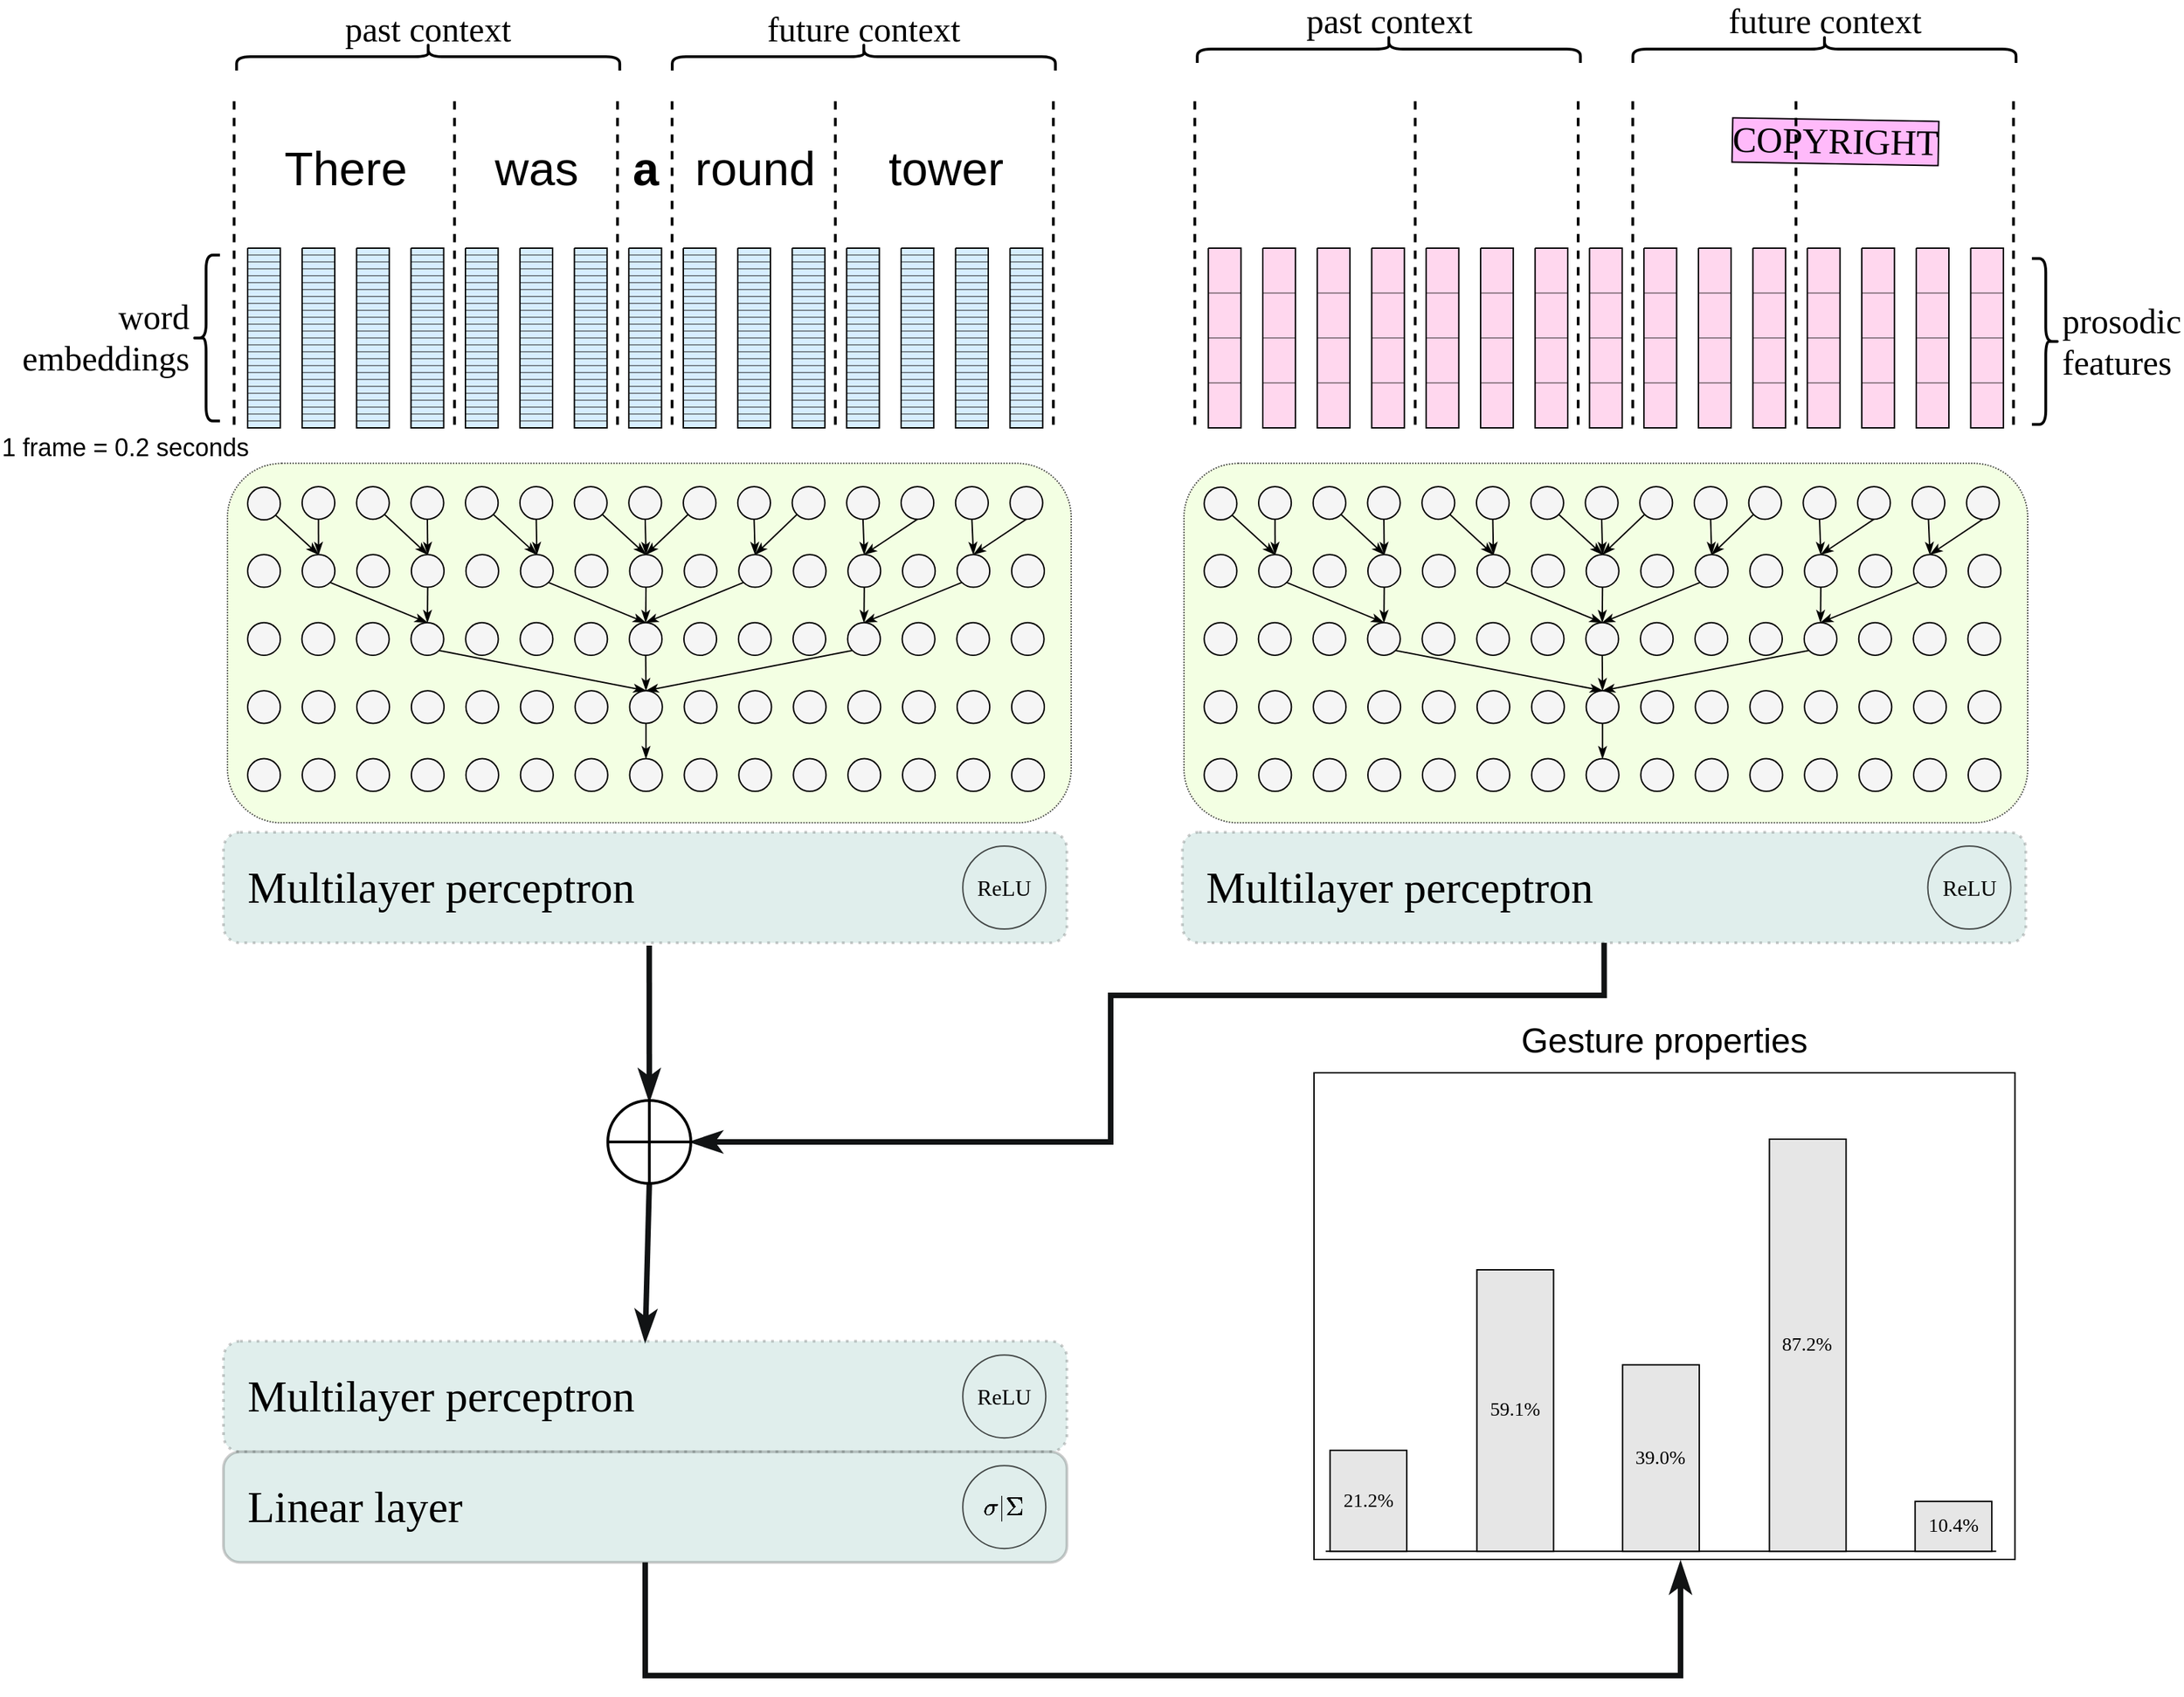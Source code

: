 <mxfile version="14.7.0" type="github">
  <diagram id="691b31df-7cfc-d80e-552c-7aa9f8c0b5f7" name="Page-1">
    <mxGraphModel dx="4327" dy="2465" grid="0" gridSize="13.779" guides="1" tooltips="1" connect="1" arrows="0" fold="1" page="0" pageScale="1" pageWidth="826" pageHeight="1169" background="#ffffff" math="1" shadow="0">
      <root>
        <mxCell id="0" />
        <mxCell id="1" parent="0" />
        <mxCell id="kPeBdNNHWxssJcFeY2An-231" value="" style="shape=image;labelBackgroundColor=#ffffff;verticalAlign=top;imageAspect=0;image=https://upload.wikimedia.org/wikipedia/commons/a/a6/Signal-speech-martin-de.png;direction=north;rounded=1;rotation=90;editable=1;sketch=0;" parent="1" vertex="1">
          <mxGeometry x="1044.85" y="-178.89" width="143.81" height="573.54" as="geometry" />
        </mxCell>
        <mxCell id="kPeBdNNHWxssJcFeY2An-95" style="edgeStyle=orthogonalEdgeStyle;rounded=0;orthogonalLoop=1;jettySize=auto;html=1;exitX=0.5;exitY=1;exitDx=0;exitDy=0;sketch=0;" parent="1" edge="1">
          <mxGeometry relative="1" as="geometry">
            <mxPoint x="410.87" y="751.58" as="sourcePoint" />
            <mxPoint x="410.87" y="751.58" as="targetPoint" />
          </mxGeometry>
        </mxCell>
        <mxCell id="RYZ4we6UooMHVPL5Nkm8-538" value="COPYRIGHT" style="text;html=1;strokeColor=none;fillColor=none;align=center;verticalAlign=middle;whiteSpace=wrap;shadow=0;labelBackgroundColor=#FFBAFA;fontFamily=Verdana;fontSize=26;fontColor=#000000;rotation=1;labelBorderColor=#000000;rounded=1;sketch=0;" parent="1" vertex="1">
          <mxGeometry x="1263.84" y="82.79" width="40" height="20" as="geometry" />
        </mxCell>
        <mxCell id="kPeBdNNHWxssJcFeY2An-1075" value="" style="endArrow=none;dashed=1;html=1;fontSize=34;strokeColor=#000000;entryX=0;entryY=1;entryDx=0;entryDy=0;entryPerimeter=0;exitX=0;exitY=0;exitDx=0;exitDy=0;exitPerimeter=0;strokeWidth=2;sketch=0;" parent="1" edge="1">
          <mxGeometry x="701.505" y="-0.022" width="50" height="50" as="geometry">
            <mxPoint x="1412.73" y="64.246" as="sourcePoint" />
            <mxPoint x="1412.73" y="300.448" as="targetPoint" />
          </mxGeometry>
        </mxCell>
        <mxCell id="kPeBdNNHWxssJcFeY2An-947" value="" style="verticalLabelPosition=bottom;verticalAlign=top;html=1;shape=mxgraph.basic.patternFillRect;fillStyle=hor;step=32.5;fillStrokeWidth=0.5;fillStrokeColor=#212121;rounded=1;fontSize=34;strokeWidth=1;strokeColor=none;fillColor=#FFD7EE;sketch=0;" parent="1" vertex="1">
          <mxGeometry x="830.609" y="170.473" width="23.622" height="130" as="geometry" />
        </mxCell>
        <mxCell id="kPeBdNNHWxssJcFeY2An-948" value="" style="verticalLabelPosition=bottom;verticalAlign=top;html=1;shape=mxgraph.basic.patternFillRect;fillStyle=hor;step=32.5;fillStrokeWidth=0.5;fillStrokeColor=#212121;rounded=1;fontSize=34;strokeWidth=1;strokeColor=none;fillColor=#FFD7EE;sketch=0;" parent="1" vertex="1">
          <mxGeometry x="869.979" y="170.473" width="23.622" height="130" as="geometry" />
        </mxCell>
        <mxCell id="kPeBdNNHWxssJcFeY2An-1050" value="" style="verticalLabelPosition=bottom;verticalAlign=top;html=1;shape=mxgraph.basic.patternFillRect;fillStyle=hor;step=32.5;fillStrokeWidth=0.5;fillStrokeColor=#212121;rounded=1;fontSize=34;strokeWidth=1;strokeColor=none;fillColor=#FFD7EE;sketch=0;" parent="1" vertex="1">
          <mxGeometry x="909.349" y="170.473" width="23.622" height="130" as="geometry" />
        </mxCell>
        <mxCell id="kPeBdNNHWxssJcFeY2An-1051" value="" style="verticalLabelPosition=bottom;verticalAlign=top;html=1;shape=mxgraph.basic.patternFillRect;fillStyle=hor;step=32.5;fillStrokeWidth=0.5;fillStrokeColor=#212121;rounded=1;fontSize=34;strokeWidth=1;strokeColor=none;fillColor=#FFD7EE;sketch=0;" parent="1" vertex="1">
          <mxGeometry x="948.719" y="170.473" width="23.622" height="130" as="geometry" />
        </mxCell>
        <mxCell id="kPeBdNNHWxssJcFeY2An-1052" value="" style="verticalLabelPosition=bottom;verticalAlign=top;html=1;shape=mxgraph.basic.patternFillRect;fillStyle=hor;step=32.5;fillStrokeWidth=0.5;fillStrokeColor=#212121;rounded=1;fontSize=34;strokeWidth=1;strokeColor=none;fillColor=#FFD7EE;sketch=0;" parent="1" vertex="1">
          <mxGeometry x="988.089" y="170.473" width="23.622" height="130" as="geometry" />
        </mxCell>
        <mxCell id="kPeBdNNHWxssJcFeY2An-1053" value="" style="verticalLabelPosition=bottom;verticalAlign=top;html=1;shape=mxgraph.basic.patternFillRect;fillStyle=hor;step=32.5;fillStrokeWidth=0.5;fillStrokeColor=#212121;rounded=1;fontSize=34;strokeWidth=1;strokeColor=none;fillColor=#FFD7EE;sketch=0;" parent="1" vertex="1">
          <mxGeometry x="1027.459" y="170.473" width="23.622" height="130" as="geometry" />
        </mxCell>
        <mxCell id="kPeBdNNHWxssJcFeY2An-1054" value="" style="verticalLabelPosition=bottom;verticalAlign=top;html=1;shape=mxgraph.basic.patternFillRect;fillStyle=hor;step=32.5;fillStrokeWidth=0.5;fillStrokeColor=#212121;rounded=1;fontSize=34;strokeWidth=1;strokeColor=none;fillColor=#FFD7EE;sketch=0;" parent="1" vertex="1">
          <mxGeometry x="1066.829" y="170.473" width="23.622" height="130" as="geometry" />
        </mxCell>
        <mxCell id="kPeBdNNHWxssJcFeY2An-1055" value="" style="verticalLabelPosition=bottom;verticalAlign=top;html=1;shape=mxgraph.basic.patternFillRect;fillStyle=hor;step=32.5;fillStrokeWidth=0.5;fillStrokeColor=#212121;rounded=1;fontSize=34;strokeWidth=1;strokeColor=none;fillColor=#FFD7EE;sketch=0;" parent="1" vertex="1">
          <mxGeometry x="1106.199" y="170.473" width="23.622" height="130" as="geometry" />
        </mxCell>
        <mxCell id="kPeBdNNHWxssJcFeY2An-1056" value="" style="verticalLabelPosition=bottom;verticalAlign=top;html=1;shape=mxgraph.basic.patternFillRect;fillStyle=hor;step=32.5;fillStrokeWidth=0.5;fillStrokeColor=#212121;rounded=1;fontSize=34;strokeWidth=1;strokeColor=none;fillColor=#FFD7EE;sketch=0;" parent="1" vertex="1">
          <mxGeometry x="1145.569" y="170.473" width="23.622" height="130" as="geometry" />
        </mxCell>
        <mxCell id="kPeBdNNHWxssJcFeY2An-1057" value="" style="verticalLabelPosition=bottom;verticalAlign=top;html=1;shape=mxgraph.basic.patternFillRect;fillStyle=hor;step=32.5;fillStrokeWidth=0.5;fillStrokeColor=#212121;rounded=1;fontSize=34;strokeWidth=1;strokeColor=none;fillColor=#FFD7EE;sketch=0;" parent="1" vertex="1">
          <mxGeometry x="1184.939" y="170.473" width="23.622" height="130" as="geometry" />
        </mxCell>
        <mxCell id="kPeBdNNHWxssJcFeY2An-1058" value="" style="verticalLabelPosition=bottom;verticalAlign=top;html=1;shape=mxgraph.basic.patternFillRect;fillStyle=hor;step=32.5;fillStrokeWidth=0.5;fillStrokeColor=#212121;rounded=1;fontSize=34;strokeWidth=1;strokeColor=none;fillColor=#FFD7EE;sketch=0;" parent="1" vertex="1">
          <mxGeometry x="1224.309" y="170.473" width="23.622" height="130" as="geometry" />
        </mxCell>
        <mxCell id="kPeBdNNHWxssJcFeY2An-1059" value="" style="verticalLabelPosition=bottom;verticalAlign=top;html=1;shape=mxgraph.basic.patternFillRect;fillStyle=hor;step=32.5;fillStrokeWidth=0.5;fillStrokeColor=#212121;rounded=1;fontSize=34;strokeWidth=1;strokeColor=none;fillColor=#FFD7EE;sketch=0;" parent="1" vertex="1">
          <mxGeometry x="1263.679" y="170.473" width="23.622" height="130" as="geometry" />
        </mxCell>
        <mxCell id="kPeBdNNHWxssJcFeY2An-1060" value="" style="verticalLabelPosition=bottom;verticalAlign=top;html=1;shape=mxgraph.basic.patternFillRect;fillStyle=hor;step=32.5;fillStrokeWidth=0.5;fillStrokeColor=#212121;rounded=1;fontSize=34;strokeWidth=1;strokeColor=none;fillColor=#FFD7EE;sketch=0;" parent="1" vertex="1">
          <mxGeometry x="1303.049" y="170.473" width="23.622" height="130" as="geometry" />
        </mxCell>
        <mxCell id="kPeBdNNHWxssJcFeY2An-1061" value="" style="verticalLabelPosition=bottom;verticalAlign=top;html=1;shape=mxgraph.basic.patternFillRect;fillStyle=hor;step=32.5;fillStrokeWidth=0.5;fillStrokeColor=#212121;rounded=1;fontSize=34;strokeWidth=1;strokeColor=none;fillColor=#FFD7EE;sketch=0;" parent="1" vertex="1">
          <mxGeometry x="1342.419" y="170.473" width="23.622" height="130" as="geometry" />
        </mxCell>
        <mxCell id="kPeBdNNHWxssJcFeY2An-1062" value="" style="verticalLabelPosition=bottom;verticalAlign=top;html=1;shape=mxgraph.basic.patternFillRect;fillStyle=hor;step=32.5;fillStrokeWidth=0.5;fillStrokeColor=#212121;rounded=1;fontSize=18;strokeWidth=1;strokeColor=none;fillColor=#FFD7EE;sketch=0;labelPosition=right;align=left;" parent="1" vertex="1">
          <mxGeometry x="1381.789" y="170.473" width="23.622" height="130" as="geometry" />
        </mxCell>
        <mxCell id="kPeBdNNHWxssJcFeY2An-1063" value="" style="endArrow=none;dashed=1;html=1;fontSize=34;strokeColor=#000000;entryX=0;entryY=1;entryDx=0;entryDy=0;entryPerimeter=0;exitX=0;exitY=0;exitDx=0;exitDy=0;exitPerimeter=0;strokeWidth=2;sketch=0;" parent="1" edge="1">
          <mxGeometry x="820.808" y="64.248" width="50" height="50" as="geometry">
            <mxPoint x="980.177" y="64.254" as="sourcePoint" />
            <mxPoint x="980.177" y="300.455" as="targetPoint" />
          </mxGeometry>
        </mxCell>
        <mxCell id="kPeBdNNHWxssJcFeY2An-1064" value="" style="endArrow=none;dashed=1;html=1;fontSize=34;strokeColor=#000000;entryX=0;entryY=1;entryDx=0;entryDy=0;entryPerimeter=0;exitX=0;exitY=0;exitDx=0;exitDy=0;exitPerimeter=0;strokeWidth=2;sketch=0;" parent="1" edge="1">
          <mxGeometry x="820.808" y="64.248" width="50" height="50" as="geometry">
            <mxPoint x="1097.996" y="64.252" as="sourcePoint" />
            <mxPoint x="1097.996" y="300.454" as="targetPoint" />
          </mxGeometry>
        </mxCell>
        <mxCell id="kPeBdNNHWxssJcFeY2An-1065" value="" style="endArrow=none;dashed=1;html=1;fontSize=34;strokeColor=#000000;entryX=0;entryY=1;entryDx=0;entryDy=0;entryPerimeter=0;exitX=0;exitY=0;exitDx=0;exitDy=0;exitPerimeter=0;strokeWidth=2;sketch=0;" parent="1" edge="1">
          <mxGeometry x="820.808" y="64.248" width="50" height="50" as="geometry">
            <mxPoint x="1137.455" y="64.251" as="sourcePoint" />
            <mxPoint x="1137.455" y="300.453" as="targetPoint" />
          </mxGeometry>
        </mxCell>
        <mxCell id="kPeBdNNHWxssJcFeY2An-1066" value="" style="endArrow=none;dashed=1;html=1;fontSize=34;strokeColor=#000000;entryX=0;entryY=1;entryDx=0;entryDy=0;entryPerimeter=0;exitX=0;exitY=0;exitDx=0;exitDy=0;exitPerimeter=0;strokeWidth=2;sketch=0;" parent="1" edge="1">
          <mxGeometry x="820.808" y="64.248" width="50" height="50" as="geometry">
            <mxPoint x="1255.475" y="64.25" as="sourcePoint" />
            <mxPoint x="1255.475" y="300.452" as="targetPoint" />
          </mxGeometry>
        </mxCell>
        <mxCell id="kPeBdNNHWxssJcFeY2An-1068" value="" style="endArrow=none;dashed=1;html=1;fontSize=34;strokeColor=#000000;entryX=0;entryY=1;entryDx=0;entryDy=0;entryPerimeter=0;exitX=0;exitY=0;exitDx=0;exitDy=0;exitPerimeter=0;strokeWidth=2;sketch=0;" parent="1" edge="1">
          <mxGeometry x="820.808" y="64.248" width="50" height="50" as="geometry">
            <mxPoint x="820.808" y="64.255" as="sourcePoint" />
            <mxPoint x="820.808" y="300.456" as="targetPoint" />
          </mxGeometry>
        </mxCell>
        <mxCell id="kPeBdNNHWxssJcFeY2An-543" value="" style="rounded=1;whiteSpace=wrap;html=1;dashed=1;dashPattern=1 1;fontSize=34;strokeColor=#000000;strokeWidth=1;opacity=70;fillColor=#eeffd7;sketch=0;" parent="1" vertex="1">
          <mxGeometry x="121.446" y="326.173" width="610" height="260" as="geometry" />
        </mxCell>
        <mxCell id="kPeBdNNHWxssJcFeY2An-1143" style="rounded=0;orthogonalLoop=1;jettySize=auto;html=1;exitX=1;exitY=0.5;exitDx=0;exitDy=0;exitPerimeter=0;entryX=0.5;entryY=0;entryDx=0;entryDy=0;fontSize=36;fontColor=#E6E6E6;endArrow=classicThin;endFill=1;startSize=10;endSize=10;strokeColor=#111314;strokeWidth=4;sketch=0;" parent="1" target="kPeBdNNHWxssJcFeY2An-1232" edge="1">
          <mxGeometry relative="1" as="geometry">
            <mxPoint x="426.376" y="675.003" as="sourcePoint" />
            <mxPoint x="426.45" y="733" as="targetPoint" />
          </mxGeometry>
        </mxCell>
        <mxCell id="kPeBdNNHWxssJcFeY2An-545" value="1 frame = 0.2 seconds" style="verticalLabelPosition=bottom;verticalAlign=top;html=1;shape=mxgraph.basic.patternFillRect;fillStyle=hor;step=5;fillStrokeWidth=0.5;fillStrokeColor=#212121;rounded=1;fontSize=18;strokeWidth=1;strokeColor=none;fillColor=#D7EEFF;sketch=0;labelPosition=left;align=right;spacing=0;spacingBottom=-4;" parent="1" vertex="1">
          <mxGeometry x="136.056" y="170.473" width="23.622" height="130" as="geometry" />
        </mxCell>
        <mxCell id="kPeBdNNHWxssJcFeY2An-546" value="" style="verticalLabelPosition=bottom;verticalAlign=top;html=1;shape=mxgraph.basic.patternFillRect;fillStyle=hor;step=5;fillStrokeWidth=0.5;fillStrokeColor=#212121;rounded=1;fontSize=34;strokeWidth=1;strokeColor=none;fillColor=#D7EEFF;sketch=0;" parent="1" vertex="1">
          <mxGeometry x="175.426" y="170.473" width="23.622" height="130" as="geometry" />
        </mxCell>
        <mxCell id="kPeBdNNHWxssJcFeY2An-547" value="" style="ellipse;whiteSpace=wrap;html=1;fillColor=#f5f5f5;fontColor=#333333;fontStyle=4;shadow=0;rounded=1;rotation=90;aspect=fixed;sketch=0;" parent="1" vertex="1">
          <mxGeometry x="136.056" y="343.427" width="23.622" height="23.62" as="geometry" />
        </mxCell>
        <mxCell id="kPeBdNNHWxssJcFeY2An-548" value="" style="ellipse;whiteSpace=wrap;html=1;aspect=fixed;fillColor=#f5f5f5;fontColor=#333333;fontStyle=4;shadow=0;rounded=1;rotation=90;sketch=0;" parent="1" vertex="1">
          <mxGeometry x="332.906" y="342.977" width="23.622" height="23.62" as="geometry" />
        </mxCell>
        <mxCell id="kPeBdNNHWxssJcFeY2An-549" value="" style="ellipse;whiteSpace=wrap;html=1;fillColor=#f5f5f5;fontColor=#333333;fontStyle=4;shadow=0;rounded=1;rotation=90;aspect=fixed;sketch=0;" parent="1" vertex="1">
          <mxGeometry x="293.536" y="342.977" width="23.622" height="23.62" as="geometry" />
        </mxCell>
        <mxCell id="kPeBdNNHWxssJcFeY2An-550" value="" style="ellipse;whiteSpace=wrap;html=1;fillColor=#f5f5f5;fontColor=#333333;fontStyle=4;shadow=0;rounded=1;rotation=90;aspect=fixed;sketch=0;" parent="1" vertex="1">
          <mxGeometry x="254.166" y="342.953" width="23.622" height="23.62" as="geometry" />
        </mxCell>
        <mxCell id="kPeBdNNHWxssJcFeY2An-551" value="" style="ellipse;whiteSpace=wrap;html=1;fillColor=#f5f5f5;fontColor=#333333;fontStyle=4;shadow=0;rounded=1;rotation=90;aspect=fixed;sketch=0;" parent="1" vertex="1">
          <mxGeometry x="214.796" y="342.953" width="23.622" height="23.62" as="geometry" />
        </mxCell>
        <mxCell id="kPeBdNNHWxssJcFeY2An-552" value="" style="ellipse;whiteSpace=wrap;html=1;fillColor=#f5f5f5;fontColor=#333333;fontStyle=4;shadow=0;rounded=1;rotation=90;aspect=fixed;sketch=0;" parent="1" vertex="1">
          <mxGeometry x="175.426" y="342.953" width="23.622" height="23.62" as="geometry" />
        </mxCell>
        <mxCell id="kPeBdNNHWxssJcFeY2An-553" value="" style="ellipse;whiteSpace=wrap;html=1;aspect=fixed;fillColor=#f5f5f5;fontColor=#333333;fontStyle=4;shadow=0;rounded=1;rotation=90;sketch=0;" parent="1" vertex="1">
          <mxGeometry x="411.646" y="342.977" width="23.622" height="23.62" as="geometry" />
        </mxCell>
        <mxCell id="kPeBdNNHWxssJcFeY2An-554" value="" style="ellipse;whiteSpace=wrap;html=1;aspect=fixed;fillColor=#f5f5f5;fontColor=#333333;fontStyle=4;shadow=0;rounded=1;rotation=90;sketch=0;" parent="1" vertex="1">
          <mxGeometry x="372.276" y="342.977" width="23.622" height="23.62" as="geometry" />
        </mxCell>
        <mxCell id="kPeBdNNHWxssJcFeY2An-555" value="" style="ellipse;whiteSpace=wrap;html=1;aspect=fixed;fillColor=#f5f5f5;fontColor=#333333;fontStyle=4;shadow=0;rounded=1;rotation=90;sketch=0;" parent="1" vertex="1">
          <mxGeometry x="451.016" y="342.977" width="23.622" height="23.62" as="geometry" />
        </mxCell>
        <mxCell id="kPeBdNNHWxssJcFeY2An-556" value="" style="ellipse;whiteSpace=wrap;html=1;aspect=fixed;fillColor=#f5f5f5;fontColor=#333333;fontStyle=4;shadow=0;rounded=1;rotation=90;sketch=0;" parent="1" vertex="1">
          <mxGeometry x="490.386" y="342.977" width="23.622" height="23.62" as="geometry" />
        </mxCell>
        <mxCell id="kPeBdNNHWxssJcFeY2An-557" value="" style="ellipse;whiteSpace=wrap;html=1;aspect=fixed;fillColor=#f5f5f5;fontColor=#333333;fontStyle=4;shadow=0;rounded=1;rotation=90;sketch=0;" parent="1" vertex="1">
          <mxGeometry x="529.756" y="342.977" width="23.622" height="23.62" as="geometry" />
        </mxCell>
        <mxCell id="kPeBdNNHWxssJcFeY2An-558" value="" style="ellipse;whiteSpace=wrap;html=1;aspect=fixed;fillColor=#f5f5f5;fontColor=#333333;fontStyle=4;shadow=0;rounded=1;rotation=90;sketch=0;" parent="1" vertex="1">
          <mxGeometry x="569.126" y="342.977" width="23.622" height="23.62" as="geometry" />
        </mxCell>
        <mxCell id="kPeBdNNHWxssJcFeY2An-559" value="" style="ellipse;whiteSpace=wrap;html=1;aspect=fixed;fillColor=#f5f5f5;fontColor=#333333;fontStyle=4;shadow=0;rounded=1;rotation=90;sketch=0;" parent="1" vertex="1">
          <mxGeometry x="608.496" y="342.977" width="23.622" height="23.62" as="geometry" />
        </mxCell>
        <mxCell id="kPeBdNNHWxssJcFeY2An-560" value="" style="ellipse;whiteSpace=wrap;html=1;aspect=fixed;fillColor=#f5f5f5;fontColor=#333333;fontStyle=4;shadow=0;rounded=1;rotation=90;sketch=0;" parent="1" vertex="1">
          <mxGeometry x="647.866" y="342.977" width="23.622" height="23.62" as="geometry" />
        </mxCell>
        <mxCell id="kPeBdNNHWxssJcFeY2An-561" value="" style="ellipse;whiteSpace=wrap;html=1;aspect=fixed;fillColor=#f5f5f5;fontColor=#333333;fontStyle=4;shadow=0;rounded=1;rotation=90;sketch=0;" parent="1" vertex="1">
          <mxGeometry x="687.236" y="342.977" width="23.622" height="23.62" as="geometry" />
        </mxCell>
        <mxCell id="kPeBdNNHWxssJcFeY2An-562" value="" style="ellipse;whiteSpace=wrap;html=1;aspect=fixed;fillColor=#f5f5f5;fontColor=#333333;fontStyle=4;shadow=0;rounded=1;rotation=90;sketch=0;" parent="1" vertex="1">
          <mxGeometry x="333.326" y="392.165" width="23.622" height="23.62" as="geometry" />
        </mxCell>
        <mxCell id="kPeBdNNHWxssJcFeY2An-563" style="edgeStyle=none;rounded=0;orthogonalLoop=1;jettySize=auto;html=1;exitX=1;exitY=0.5;exitDx=0;exitDy=0;entryX=0;entryY=0.5;entryDx=0;entryDy=0;fontSize=34;endArrow=classicThin;endFill=1;sketch=0;" parent="1" source="kPeBdNNHWxssJcFeY2An-548" target="kPeBdNNHWxssJcFeY2An-562" edge="1">
          <mxGeometry x="118.9" y="64.25" as="geometry" />
        </mxCell>
        <mxCell id="kPeBdNNHWxssJcFeY2An-564" style="edgeStyle=none;rounded=0;orthogonalLoop=1;jettySize=auto;html=1;exitX=1;exitY=0;exitDx=0;exitDy=0;entryX=0;entryY=0.5;entryDx=0;entryDy=0;fontSize=34;endArrow=classicThin;endFill=1;sketch=0;" parent="1" source="kPeBdNNHWxssJcFeY2An-549" target="kPeBdNNHWxssJcFeY2An-562" edge="1">
          <mxGeometry x="118.9" y="64.25" as="geometry" />
        </mxCell>
        <mxCell id="kPeBdNNHWxssJcFeY2An-565" value="" style="ellipse;whiteSpace=wrap;html=1;aspect=fixed;fillColor=#f5f5f5;fontColor=#333333;fontStyle=4;shadow=0;rounded=1;rotation=90;sketch=0;" parent="1" vertex="1">
          <mxGeometry x="293.871" y="392.165" width="23.622" height="23.62" as="geometry" />
        </mxCell>
        <mxCell id="kPeBdNNHWxssJcFeY2An-566" value="" style="ellipse;whiteSpace=wrap;html=1;aspect=fixed;fillColor=#f5f5f5;fontColor=#333333;fontStyle=4;shadow=0;rounded=1;rotation=90;sketch=0;" parent="1" vertex="1">
          <mxGeometry x="254.416" y="392.165" width="23.622" height="23.62" as="geometry" />
        </mxCell>
        <mxCell id="kPeBdNNHWxssJcFeY2An-567" style="edgeStyle=none;rounded=0;orthogonalLoop=1;jettySize=auto;html=1;exitX=1;exitY=0.5;exitDx=0;exitDy=0;entryX=0;entryY=0.5;entryDx=0;entryDy=0;fontSize=34;endArrow=classicThin;endFill=1;sketch=0;" parent="1" source="kPeBdNNHWxssJcFeY2An-550" target="kPeBdNNHWxssJcFeY2An-566" edge="1">
          <mxGeometry x="118.9" y="64.25" as="geometry" />
        </mxCell>
        <mxCell id="kPeBdNNHWxssJcFeY2An-568" style="edgeStyle=none;rounded=0;orthogonalLoop=1;jettySize=auto;html=1;exitX=1;exitY=0;exitDx=0;exitDy=0;entryX=0;entryY=0.5;entryDx=0;entryDy=0;fontSize=34;endArrow=classicThin;endFill=1;sketch=0;" parent="1" source="kPeBdNNHWxssJcFeY2An-551" target="kPeBdNNHWxssJcFeY2An-566" edge="1">
          <mxGeometry x="118.9" y="64.25" as="geometry" />
        </mxCell>
        <mxCell id="kPeBdNNHWxssJcFeY2An-569" value="" style="ellipse;whiteSpace=wrap;html=1;aspect=fixed;fillColor=#f5f5f5;fontColor=#333333;fontStyle=4;shadow=0;rounded=1;rotation=90;sketch=0;" parent="1" vertex="1">
          <mxGeometry x="214.961" y="392.165" width="23.622" height="23.62" as="geometry" />
        </mxCell>
        <mxCell id="kPeBdNNHWxssJcFeY2An-570" value="" style="ellipse;whiteSpace=wrap;html=1;aspect=fixed;fillColor=#f5f5f5;fontColor=#333333;fontStyle=4;shadow=0;rounded=1;rotation=90;sketch=0;" parent="1" vertex="1">
          <mxGeometry x="175.506" y="392.165" width="23.622" height="23.62" as="geometry" />
        </mxCell>
        <mxCell id="kPeBdNNHWxssJcFeY2An-571" style="edgeStyle=none;rounded=0;orthogonalLoop=1;jettySize=auto;html=1;exitX=1;exitY=0;exitDx=0;exitDy=0;entryX=0;entryY=0.5;entryDx=0;entryDy=0;fontSize=34;endArrow=classicThin;endFill=1;sketch=0;" parent="1" source="kPeBdNNHWxssJcFeY2An-547" target="kPeBdNNHWxssJcFeY2An-570" edge="1">
          <mxGeometry x="118.9" y="64.25" as="geometry" />
        </mxCell>
        <mxCell id="kPeBdNNHWxssJcFeY2An-572" style="edgeStyle=none;rounded=0;orthogonalLoop=1;jettySize=auto;html=1;exitX=1;exitY=0.5;exitDx=0;exitDy=0;entryX=0;entryY=0.5;entryDx=0;entryDy=0;fontSize=34;endArrow=classicThin;endFill=1;sketch=0;" parent="1" source="kPeBdNNHWxssJcFeY2An-552" target="kPeBdNNHWxssJcFeY2An-570" edge="1">
          <mxGeometry x="118.9" y="64.25" as="geometry" />
        </mxCell>
        <mxCell id="kPeBdNNHWxssJcFeY2An-573" value="" style="ellipse;whiteSpace=wrap;html=1;aspect=fixed;fillColor=#f5f5f5;fontColor=#333333;fontStyle=4;shadow=0;rounded=1;rotation=90;sketch=0;" parent="1" vertex="1">
          <mxGeometry x="136.056" y="392.165" width="23.622" height="23.62" as="geometry" />
        </mxCell>
        <mxCell id="kPeBdNNHWxssJcFeY2An-574" value="" style="ellipse;whiteSpace=wrap;html=1;aspect=fixed;fillColor=#f5f5f5;fontColor=#333333;fontStyle=4;shadow=0;rounded=1;rotation=90;sketch=0;" parent="1" vertex="1">
          <mxGeometry x="412.235" y="392.165" width="23.622" height="23.62" as="geometry" />
        </mxCell>
        <mxCell id="kPeBdNNHWxssJcFeY2An-575" style="edgeStyle=none;rounded=0;orthogonalLoop=1;jettySize=auto;html=1;exitX=1;exitY=0.5;exitDx=0;exitDy=0;entryX=0;entryY=0.5;entryDx=0;entryDy=0;fontSize=34;endArrow=classicThin;endFill=1;sketch=0;" parent="1" source="kPeBdNNHWxssJcFeY2An-553" target="kPeBdNNHWxssJcFeY2An-574" edge="1">
          <mxGeometry x="118.9" y="64.25" as="geometry" />
        </mxCell>
        <mxCell id="kPeBdNNHWxssJcFeY2An-576" style="edgeStyle=none;rounded=0;orthogonalLoop=1;jettySize=auto;html=1;exitX=1;exitY=0;exitDx=0;exitDy=0;entryX=0;entryY=0.5;entryDx=0;entryDy=0;fontSize=34;endArrow=classicThin;endFill=1;sketch=0;" parent="1" source="kPeBdNNHWxssJcFeY2An-554" target="kPeBdNNHWxssJcFeY2An-574" edge="1">
          <mxGeometry x="118.9" y="64.25" as="geometry" />
        </mxCell>
        <mxCell id="kPeBdNNHWxssJcFeY2An-577" style="edgeStyle=none;rounded=0;orthogonalLoop=1;jettySize=auto;html=1;exitX=1;exitY=1;exitDx=0;exitDy=0;entryX=0;entryY=0.5;entryDx=0;entryDy=0;fontSize=34;endArrow=classicThin;endFill=1;sketch=0;" parent="1" source="kPeBdNNHWxssJcFeY2An-555" target="kPeBdNNHWxssJcFeY2An-574" edge="1">
          <mxGeometry x="118.9" y="64.25" as="geometry" />
        </mxCell>
        <mxCell id="kPeBdNNHWxssJcFeY2An-578" value="" style="ellipse;whiteSpace=wrap;html=1;aspect=fixed;fillColor=#f5f5f5;fontColor=#333333;fontStyle=4;shadow=0;rounded=1;rotation=90;sketch=0;" parent="1" vertex="1">
          <mxGeometry x="372.78" y="392.165" width="23.622" height="23.62" as="geometry" />
        </mxCell>
        <mxCell id="kPeBdNNHWxssJcFeY2An-579" value="" style="ellipse;whiteSpace=wrap;html=1;aspect=fixed;fillColor=#f5f5f5;fontColor=#333333;fontStyle=4;shadow=0;rounded=1;rotation=90;sketch=0;" parent="1" vertex="1">
          <mxGeometry x="451.69" y="392.165" width="23.622" height="23.62" as="geometry" />
        </mxCell>
        <mxCell id="kPeBdNNHWxssJcFeY2An-580" value="" style="ellipse;whiteSpace=wrap;html=1;aspect=fixed;fillColor=#f5f5f5;fontColor=#333333;fontStyle=4;shadow=0;rounded=1;rotation=90;sketch=0;" parent="1" vertex="1">
          <mxGeometry x="491.145" y="392.165" width="23.622" height="23.62" as="geometry" />
        </mxCell>
        <mxCell id="kPeBdNNHWxssJcFeY2An-581" style="edgeStyle=none;rounded=0;orthogonalLoop=1;jettySize=auto;html=1;exitX=1;exitY=0.5;exitDx=0;exitDy=0;entryX=0;entryY=0.5;entryDx=0;entryDy=0;fontSize=34;endArrow=classicThin;endFill=1;sketch=0;" parent="1" source="kPeBdNNHWxssJcFeY2An-556" target="kPeBdNNHWxssJcFeY2An-580" edge="1">
          <mxGeometry x="118.9" y="64.25" as="geometry" />
        </mxCell>
        <mxCell id="kPeBdNNHWxssJcFeY2An-582" style="edgeStyle=none;rounded=0;orthogonalLoop=1;jettySize=auto;html=1;exitX=1;exitY=1;exitDx=0;exitDy=0;entryX=0;entryY=0.5;entryDx=0;entryDy=0;fontSize=34;endArrow=classicThin;endFill=1;sketch=0;" parent="1" source="kPeBdNNHWxssJcFeY2An-557" target="kPeBdNNHWxssJcFeY2An-580" edge="1">
          <mxGeometry x="118.9" y="64.25" as="geometry" />
        </mxCell>
        <mxCell id="kPeBdNNHWxssJcFeY2An-583" value="" style="ellipse;whiteSpace=wrap;html=1;aspect=fixed;fillColor=#f5f5f5;fontColor=#333333;fontStyle=4;shadow=0;rounded=1;rotation=90;sketch=0;" parent="1" vertex="1">
          <mxGeometry x="530.6" y="392.165" width="23.622" height="23.62" as="geometry" />
        </mxCell>
        <mxCell id="kPeBdNNHWxssJcFeY2An-584" value="" style="ellipse;whiteSpace=wrap;html=1;aspect=fixed;fillColor=#f5f5f5;fontColor=#333333;fontStyle=4;shadow=0;rounded=1;rotation=90;sketch=0;" parent="1" vertex="1">
          <mxGeometry x="570.055" y="392.165" width="23.622" height="23.62" as="geometry" />
        </mxCell>
        <mxCell id="kPeBdNNHWxssJcFeY2An-585" style="edgeStyle=none;rounded=0;orthogonalLoop=1;jettySize=auto;html=1;exitX=1;exitY=0.5;exitDx=0;exitDy=0;entryX=0;entryY=0.5;entryDx=0;entryDy=0;fontSize=34;endArrow=classicThin;endFill=1;sketch=0;" parent="1" source="kPeBdNNHWxssJcFeY2An-558" target="kPeBdNNHWxssJcFeY2An-584" edge="1">
          <mxGeometry x="118.9" y="64.25" as="geometry" />
        </mxCell>
        <mxCell id="kPeBdNNHWxssJcFeY2An-586" style="edgeStyle=none;rounded=0;orthogonalLoop=1;jettySize=auto;html=1;exitX=1;exitY=0.5;exitDx=0;exitDy=0;entryX=0;entryY=0.5;entryDx=0;entryDy=0;fontSize=34;endArrow=classicThin;endFill=1;sketch=0;" parent="1" source="kPeBdNNHWxssJcFeY2An-559" target="kPeBdNNHWxssJcFeY2An-584" edge="1">
          <mxGeometry x="118.9" y="64.25" as="geometry" />
        </mxCell>
        <mxCell id="kPeBdNNHWxssJcFeY2An-587" value="" style="ellipse;whiteSpace=wrap;html=1;aspect=fixed;fillColor=#f5f5f5;fontColor=#333333;fontStyle=4;shadow=0;rounded=1;rotation=90;sketch=0;" parent="1" vertex="1">
          <mxGeometry x="609.51" y="392.165" width="23.622" height="23.62" as="geometry" />
        </mxCell>
        <mxCell id="kPeBdNNHWxssJcFeY2An-588" value="" style="ellipse;whiteSpace=wrap;html=1;aspect=fixed;fillColor=#f5f5f5;fontColor=#333333;fontStyle=4;shadow=0;rounded=1;rotation=90;sketch=0;" parent="1" vertex="1">
          <mxGeometry x="648.965" y="392.165" width="23.622" height="23.62" as="geometry" />
        </mxCell>
        <mxCell id="kPeBdNNHWxssJcFeY2An-589" style="edgeStyle=none;rounded=0;orthogonalLoop=1;jettySize=auto;html=1;exitX=1;exitY=0.5;exitDx=0;exitDy=0;entryX=0;entryY=0.5;entryDx=0;entryDy=0;fontSize=34;endArrow=classicThin;endFill=1;sketch=0;" parent="1" source="kPeBdNNHWxssJcFeY2An-560" target="kPeBdNNHWxssJcFeY2An-588" edge="1">
          <mxGeometry x="118.9" y="64.25" as="geometry" />
        </mxCell>
        <mxCell id="kPeBdNNHWxssJcFeY2An-590" style="edgeStyle=none;rounded=0;orthogonalLoop=1;jettySize=auto;html=1;exitX=1;exitY=0.5;exitDx=0;exitDy=0;fontSize=34;endArrow=classicThin;endFill=1;entryX=0;entryY=0.5;entryDx=0;entryDy=0;sketch=0;" parent="1" source="kPeBdNNHWxssJcFeY2An-561" target="kPeBdNNHWxssJcFeY2An-588" edge="1">
          <mxGeometry x="118.9" y="64.25" as="geometry">
            <mxPoint x="681.256" y="385.473" as="targetPoint" />
          </mxGeometry>
        </mxCell>
        <mxCell id="kPeBdNNHWxssJcFeY2An-591" value="" style="ellipse;whiteSpace=wrap;html=1;aspect=fixed;fillColor=#f5f5f5;fontColor=#333333;fontStyle=4;shadow=0;rounded=1;rotation=90;sketch=0;" parent="1" vertex="1">
          <mxGeometry x="688.42" y="392.165" width="23.622" height="23.62" as="geometry" />
        </mxCell>
        <mxCell id="kPeBdNNHWxssJcFeY2An-592" value="" style="ellipse;whiteSpace=wrap;html=1;aspect=fixed;fillColor=#f5f5f5;fontColor=#333333;fontStyle=4;shadow=0;rounded=1;rotation=90;sketch=0;" parent="1" vertex="1">
          <mxGeometry x="333.1" y="441.378" width="23.622" height="23.62" as="geometry" />
        </mxCell>
        <mxCell id="kPeBdNNHWxssJcFeY2An-593" value="" style="ellipse;whiteSpace=wrap;html=1;aspect=fixed;fillColor=#f5f5f5;fontColor=#333333;fontStyle=4;shadow=0;rounded=1;rotation=90;sketch=0;" parent="1" vertex="1">
          <mxGeometry x="293.645" y="441.378" width="23.622" height="23.62" as="geometry" />
        </mxCell>
        <mxCell id="kPeBdNNHWxssJcFeY2An-594" value="" style="ellipse;whiteSpace=wrap;html=1;aspect=fixed;fillColor=#f5f5f5;fontColor=#333333;fontStyle=4;shadow=0;rounded=1;rotation=90;sketch=0;" parent="1" vertex="1">
          <mxGeometry x="254.19" y="441.378" width="23.622" height="23.62" as="geometry" />
        </mxCell>
        <mxCell id="kPeBdNNHWxssJcFeY2An-595" style="edgeStyle=none;rounded=0;orthogonalLoop=1;jettySize=auto;html=1;exitX=1;exitY=0.5;exitDx=0;exitDy=0;entryX=0;entryY=0.5;entryDx=0;entryDy=0;fontSize=34;endArrow=classicThin;endFill=1;sketch=0;" parent="1" source="kPeBdNNHWxssJcFeY2An-566" target="kPeBdNNHWxssJcFeY2An-594" edge="1">
          <mxGeometry x="118.9" y="64.25" as="geometry" />
        </mxCell>
        <mxCell id="kPeBdNNHWxssJcFeY2An-596" style="edgeStyle=none;rounded=0;orthogonalLoop=1;jettySize=auto;html=1;exitX=1;exitY=0;exitDx=0;exitDy=0;entryX=0;entryY=0.5;entryDx=0;entryDy=0;fontSize=34;endArrow=classicThin;endFill=1;sketch=0;" parent="1" source="kPeBdNNHWxssJcFeY2An-570" target="kPeBdNNHWxssJcFeY2An-594" edge="1">
          <mxGeometry x="118.9" y="64.25" as="geometry" />
        </mxCell>
        <mxCell id="kPeBdNNHWxssJcFeY2An-597" value="" style="ellipse;whiteSpace=wrap;html=1;aspect=fixed;fillColor=#f5f5f5;fontColor=#333333;fontStyle=4;shadow=0;rounded=1;rotation=90;sketch=0;" parent="1" vertex="1">
          <mxGeometry x="214.735" y="441.378" width="23.622" height="23.62" as="geometry" />
        </mxCell>
        <mxCell id="kPeBdNNHWxssJcFeY2An-598" value="" style="ellipse;whiteSpace=wrap;html=1;aspect=fixed;fillColor=#f5f5f5;fontColor=#333333;fontStyle=4;shadow=0;rounded=1;rotation=90;sketch=0;" parent="1" vertex="1">
          <mxGeometry x="175.281" y="441.378" width="23.622" height="23.62" as="geometry" />
        </mxCell>
        <mxCell id="kPeBdNNHWxssJcFeY2An-599" value="" style="ellipse;whiteSpace=wrap;html=1;aspect=fixed;fillColor=#f5f5f5;fontColor=#333333;fontStyle=4;shadow=0;rounded=1;rotation=90;sketch=0;" parent="1" vertex="1">
          <mxGeometry x="136.056" y="441.378" width="23.622" height="23.62" as="geometry" />
        </mxCell>
        <mxCell id="kPeBdNNHWxssJcFeY2An-600" value="" style="ellipse;whiteSpace=wrap;html=1;aspect=fixed;fillColor=#f5f5f5;fontColor=#333333;fontStyle=4;shadow=0;rounded=1;rotation=90;sketch=0;" parent="1" vertex="1">
          <mxGeometry x="412.01" y="441.378" width="23.622" height="23.62" as="geometry" />
        </mxCell>
        <mxCell id="kPeBdNNHWxssJcFeY2An-601" style="edgeStyle=none;rounded=0;orthogonalLoop=1;jettySize=auto;html=1;exitX=1;exitY=0;exitDx=0;exitDy=0;entryX=0;entryY=0.5;entryDx=0;entryDy=0;fontSize=34;endArrow=classicThin;endFill=1;sketch=0;" parent="1" source="kPeBdNNHWxssJcFeY2An-562" target="kPeBdNNHWxssJcFeY2An-600" edge="1">
          <mxGeometry x="118.9" y="64.25" as="geometry" />
        </mxCell>
        <mxCell id="kPeBdNNHWxssJcFeY2An-602" style="edgeStyle=none;rounded=0;orthogonalLoop=1;jettySize=auto;html=1;exitX=1;exitY=0.5;exitDx=0;exitDy=0;entryX=0;entryY=0.5;entryDx=0;entryDy=0;fontSize=34;endArrow=classicThin;endFill=1;sketch=0;" parent="1" source="kPeBdNNHWxssJcFeY2An-574" target="kPeBdNNHWxssJcFeY2An-600" edge="1">
          <mxGeometry x="118.9" y="64.25" as="geometry" />
        </mxCell>
        <mxCell id="kPeBdNNHWxssJcFeY2An-603" style="edgeStyle=none;rounded=0;orthogonalLoop=1;jettySize=auto;html=1;exitX=1;exitY=1;exitDx=0;exitDy=0;entryX=0;entryY=0.5;entryDx=0;entryDy=0;fontSize=34;endArrow=classicThin;endFill=1;sketch=0;" parent="1" source="kPeBdNNHWxssJcFeY2An-580" target="kPeBdNNHWxssJcFeY2An-600" edge="1">
          <mxGeometry x="118.9" y="64.25" as="geometry" />
        </mxCell>
        <mxCell id="kPeBdNNHWxssJcFeY2An-604" value="" style="ellipse;whiteSpace=wrap;html=1;aspect=fixed;fillColor=#f5f5f5;fontColor=#333333;fontStyle=4;shadow=0;rounded=1;rotation=90;sketch=0;" parent="1" vertex="1">
          <mxGeometry x="372.555" y="441.378" width="23.622" height="23.62" as="geometry" />
        </mxCell>
        <mxCell id="kPeBdNNHWxssJcFeY2An-605" value="" style="ellipse;whiteSpace=wrap;html=1;aspect=fixed;fillColor=#f5f5f5;fontColor=#333333;fontStyle=4;shadow=0;rounded=1;rotation=90;sketch=0;" parent="1" vertex="1">
          <mxGeometry x="451.465" y="441.378" width="23.622" height="23.62" as="geometry" />
        </mxCell>
        <mxCell id="kPeBdNNHWxssJcFeY2An-606" value="" style="ellipse;whiteSpace=wrap;html=1;aspect=fixed;fillColor=#f5f5f5;fontColor=#333333;fontStyle=4;shadow=0;rounded=1;rotation=90;sketch=0;" parent="1" vertex="1">
          <mxGeometry x="490.92" y="441.378" width="23.622" height="23.62" as="geometry" />
        </mxCell>
        <mxCell id="kPeBdNNHWxssJcFeY2An-607" value="" style="ellipse;whiteSpace=wrap;html=1;aspect=fixed;fillColor=#f5f5f5;fontColor=#333333;fontStyle=4;shadow=0;rounded=1;rotation=90;sketch=0;" parent="1" vertex="1">
          <mxGeometry x="530.375" y="441.378" width="23.622" height="23.62" as="geometry" />
        </mxCell>
        <mxCell id="kPeBdNNHWxssJcFeY2An-608" value="" style="ellipse;whiteSpace=wrap;html=1;aspect=fixed;fillColor=#f5f5f5;fontColor=#333333;fontStyle=4;shadow=0;rounded=1;rotation=90;sketch=0;" parent="1" vertex="1">
          <mxGeometry x="569.83" y="441.378" width="23.622" height="23.62" as="geometry" />
        </mxCell>
        <mxCell id="kPeBdNNHWxssJcFeY2An-609" style="edgeStyle=none;rounded=0;orthogonalLoop=1;jettySize=auto;html=1;exitX=1;exitY=0.5;exitDx=0;exitDy=0;entryX=0;entryY=0.5;entryDx=0;entryDy=0;fontSize=34;endArrow=classicThin;endFill=1;sketch=0;" parent="1" source="kPeBdNNHWxssJcFeY2An-584" target="kPeBdNNHWxssJcFeY2An-608" edge="1">
          <mxGeometry x="118.9" y="64.25" as="geometry" />
        </mxCell>
        <mxCell id="kPeBdNNHWxssJcFeY2An-610" style="edgeStyle=none;rounded=0;orthogonalLoop=1;jettySize=auto;html=1;exitX=1;exitY=1;exitDx=0;exitDy=0;entryX=0;entryY=0.5;entryDx=0;entryDy=0;fontSize=34;endArrow=classicThin;endFill=1;sketch=0;" parent="1" source="kPeBdNNHWxssJcFeY2An-588" target="kPeBdNNHWxssJcFeY2An-608" edge="1">
          <mxGeometry x="118.9" y="64.25" as="geometry" />
        </mxCell>
        <mxCell id="kPeBdNNHWxssJcFeY2An-611" value="" style="ellipse;whiteSpace=wrap;html=1;aspect=fixed;fillColor=#f5f5f5;fontColor=#333333;fontStyle=4;shadow=0;rounded=1;rotation=90;sketch=0;" parent="1" vertex="1">
          <mxGeometry x="609.284" y="441.378" width="23.622" height="23.62" as="geometry" />
        </mxCell>
        <mxCell id="kPeBdNNHWxssJcFeY2An-612" value="" style="ellipse;whiteSpace=wrap;html=1;aspect=fixed;fillColor=#f5f5f5;fontColor=#333333;fontStyle=4;shadow=0;rounded=1;rotation=90;sketch=0;" parent="1" vertex="1">
          <mxGeometry x="648.739" y="441.378" width="23.622" height="23.62" as="geometry" />
        </mxCell>
        <mxCell id="kPeBdNNHWxssJcFeY2An-613" value="" style="ellipse;whiteSpace=wrap;html=1;aspect=fixed;fillColor=#f5f5f5;fontColor=#333333;fontStyle=4;shadow=0;rounded=1;rotation=90;sketch=0;" parent="1" vertex="1">
          <mxGeometry x="688.194" y="441.378" width="23.622" height="23.62" as="geometry" />
        </mxCell>
        <mxCell id="kPeBdNNHWxssJcFeY2An-614" value="" style="ellipse;whiteSpace=wrap;html=1;aspect=fixed;fillColor=#f5f5f5;fontColor=#333333;fontStyle=4;shadow=0;rounded=1;rotation=90;sketch=0;" parent="1" vertex="1">
          <mxGeometry x="333.33" y="490.59" width="23.622" height="23.62" as="geometry" />
        </mxCell>
        <mxCell id="kPeBdNNHWxssJcFeY2An-615" value="" style="ellipse;whiteSpace=wrap;html=1;aspect=fixed;fillColor=#f5f5f5;fontColor=#333333;fontStyle=4;shadow=0;rounded=1;rotation=90;sketch=0;" parent="1" vertex="1">
          <mxGeometry x="293.875" y="490.59" width="23.622" height="23.62" as="geometry" />
        </mxCell>
        <mxCell id="kPeBdNNHWxssJcFeY2An-616" value="" style="ellipse;whiteSpace=wrap;html=1;aspect=fixed;fillColor=#f5f5f5;fontColor=#333333;fontStyle=4;shadow=0;rounded=1;rotation=90;sketch=0;" parent="1" vertex="1">
          <mxGeometry x="254.42" y="490.59" width="23.622" height="23.62" as="geometry" />
        </mxCell>
        <mxCell id="kPeBdNNHWxssJcFeY2An-617" value="" style="ellipse;whiteSpace=wrap;html=1;aspect=fixed;fillColor=#f5f5f5;fontColor=#333333;fontStyle=4;shadow=0;rounded=1;rotation=90;sketch=0;" parent="1" vertex="1">
          <mxGeometry x="214.965" y="490.59" width="23.622" height="23.62" as="geometry" />
        </mxCell>
        <mxCell id="kPeBdNNHWxssJcFeY2An-618" value="" style="ellipse;whiteSpace=wrap;html=1;aspect=fixed;fillColor=#f5f5f5;fontColor=#333333;fontStyle=4;shadow=0;rounded=1;rotation=90;sketch=0;" parent="1" vertex="1">
          <mxGeometry x="175.511" y="490.59" width="23.622" height="23.62" as="geometry" />
        </mxCell>
        <mxCell id="kPeBdNNHWxssJcFeY2An-619" value="" style="ellipse;whiteSpace=wrap;html=1;aspect=fixed;fillColor=#f5f5f5;fontColor=#333333;fontStyle=4;shadow=0;rounded=1;rotation=90;sketch=0;" parent="1" vertex="1">
          <mxGeometry x="136.056" y="490.59" width="23.622" height="23.62" as="geometry" />
        </mxCell>
        <mxCell id="kPeBdNNHWxssJcFeY2An-620" value="" style="ellipse;whiteSpace=wrap;html=1;aspect=fixed;fillColor=#f5f5f5;fontColor=#333333;fontStyle=4;shadow=0;rounded=1;rotation=90;sketch=0;" parent="1" vertex="1">
          <mxGeometry x="412.24" y="490.59" width="23.622" height="23.62" as="geometry" />
        </mxCell>
        <mxCell id="kPeBdNNHWxssJcFeY2An-621" style="edgeStyle=none;rounded=0;orthogonalLoop=1;jettySize=auto;html=1;exitX=1;exitY=0;exitDx=0;exitDy=0;entryX=0;entryY=0.5;entryDx=0;entryDy=0;fontSize=34;endArrow=classicThin;endFill=1;sketch=0;" parent="1" source="kPeBdNNHWxssJcFeY2An-594" target="kPeBdNNHWxssJcFeY2An-620" edge="1">
          <mxGeometry x="118.9" y="64.25" as="geometry" />
        </mxCell>
        <mxCell id="kPeBdNNHWxssJcFeY2An-622" style="edgeStyle=none;rounded=0;orthogonalLoop=1;jettySize=auto;html=1;exitX=1;exitY=0.5;exitDx=0;exitDy=0;entryX=0;entryY=0.5;entryDx=0;entryDy=0;fontSize=34;endArrow=classicThin;endFill=1;sketch=0;" parent="1" source="kPeBdNNHWxssJcFeY2An-600" target="kPeBdNNHWxssJcFeY2An-620" edge="1">
          <mxGeometry x="118.9" y="64.25" as="geometry" />
        </mxCell>
        <mxCell id="kPeBdNNHWxssJcFeY2An-623" style="edgeStyle=none;rounded=0;orthogonalLoop=1;jettySize=auto;html=1;exitX=1;exitY=1;exitDx=0;exitDy=0;entryX=0;entryY=0.5;entryDx=0;entryDy=0;fontSize=34;endArrow=classicThin;endFill=1;sketch=0;" parent="1" source="kPeBdNNHWxssJcFeY2An-608" target="kPeBdNNHWxssJcFeY2An-620" edge="1">
          <mxGeometry x="118.9" y="64.25" as="geometry" />
        </mxCell>
        <mxCell id="kPeBdNNHWxssJcFeY2An-624" value="" style="ellipse;whiteSpace=wrap;html=1;aspect=fixed;fillColor=#f5f5f5;fontColor=#333333;fontStyle=4;shadow=0;rounded=1;rotation=90;sketch=0;" parent="1" vertex="1">
          <mxGeometry x="372.785" y="490.59" width="23.622" height="23.62" as="geometry" />
        </mxCell>
        <mxCell id="kPeBdNNHWxssJcFeY2An-625" value="" style="ellipse;whiteSpace=wrap;html=1;aspect=fixed;fillColor=#f5f5f5;fontColor=#333333;fontStyle=4;shadow=0;rounded=1;rotation=90;sketch=0;" parent="1" vertex="1">
          <mxGeometry x="451.695" y="490.59" width="23.622" height="23.62" as="geometry" />
        </mxCell>
        <mxCell id="kPeBdNNHWxssJcFeY2An-626" value="" style="ellipse;whiteSpace=wrap;html=1;aspect=fixed;fillColor=#f5f5f5;fontColor=#333333;fontStyle=4;shadow=0;rounded=1;rotation=90;sketch=0;" parent="1" vertex="1">
          <mxGeometry x="491.15" y="490.59" width="23.622" height="23.62" as="geometry" />
        </mxCell>
        <mxCell id="kPeBdNNHWxssJcFeY2An-627" value="" style="ellipse;whiteSpace=wrap;html=1;aspect=fixed;fillColor=#f5f5f5;fontColor=#333333;fontStyle=4;shadow=0;rounded=1;rotation=90;sketch=0;" parent="1" vertex="1">
          <mxGeometry x="530.605" y="490.59" width="23.622" height="23.62" as="geometry" />
        </mxCell>
        <mxCell id="kPeBdNNHWxssJcFeY2An-628" value="" style="ellipse;whiteSpace=wrap;html=1;aspect=fixed;fillColor=#f5f5f5;fontColor=#333333;fontStyle=4;shadow=0;rounded=1;rotation=90;sketch=0;" parent="1" vertex="1">
          <mxGeometry x="570.06" y="490.59" width="23.622" height="23.62" as="geometry" />
        </mxCell>
        <mxCell id="kPeBdNNHWxssJcFeY2An-629" value="" style="ellipse;whiteSpace=wrap;html=1;aspect=fixed;fillColor=#f5f5f5;fontColor=#333333;fontStyle=4;shadow=0;rounded=1;rotation=90;sketch=0;" parent="1" vertex="1">
          <mxGeometry x="609.514" y="490.59" width="23.622" height="23.62" as="geometry" />
        </mxCell>
        <mxCell id="kPeBdNNHWxssJcFeY2An-630" value="" style="ellipse;whiteSpace=wrap;html=1;aspect=fixed;fillColor=#f5f5f5;fontColor=#333333;fontStyle=4;shadow=0;rounded=1;rotation=90;sketch=0;" parent="1" vertex="1">
          <mxGeometry x="648.969" y="490.59" width="23.622" height="23.62" as="geometry" />
        </mxCell>
        <mxCell id="kPeBdNNHWxssJcFeY2An-631" value="" style="ellipse;whiteSpace=wrap;html=1;aspect=fixed;fillColor=#f5f5f5;fontColor=#333333;fontStyle=4;shadow=0;rounded=1;rotation=90;sketch=0;" parent="1" vertex="1">
          <mxGeometry x="688.424" y="490.59" width="23.622" height="23.62" as="geometry" />
        </mxCell>
        <mxCell id="kPeBdNNHWxssJcFeY2An-632" value="" style="ellipse;whiteSpace=wrap;html=1;aspect=fixed;fillColor=#f5f5f5;fontColor=#333333;fontStyle=4;shadow=0;rounded=1;rotation=90;sketch=0;" parent="1" vertex="1">
          <mxGeometry x="333.33" y="539.803" width="23.622" height="23.62" as="geometry" />
        </mxCell>
        <mxCell id="kPeBdNNHWxssJcFeY2An-633" value="" style="ellipse;whiteSpace=wrap;html=1;aspect=fixed;fillColor=#f5f5f5;fontColor=#333333;fontStyle=4;shadow=0;rounded=1;rotation=90;sketch=0;" parent="1" vertex="1">
          <mxGeometry x="293.875" y="539.803" width="23.622" height="23.62" as="geometry" />
        </mxCell>
        <mxCell id="kPeBdNNHWxssJcFeY2An-634" value="" style="ellipse;whiteSpace=wrap;html=1;aspect=fixed;fillColor=#f5f5f5;fontColor=#333333;fontStyle=4;shadow=0;rounded=1;rotation=90;sketch=0;" parent="1" vertex="1">
          <mxGeometry x="254.42" y="539.803" width="23.622" height="23.62" as="geometry" />
        </mxCell>
        <mxCell id="kPeBdNNHWxssJcFeY2An-635" value="" style="ellipse;whiteSpace=wrap;html=1;aspect=fixed;fillColor=#f5f5f5;fontColor=#333333;fontStyle=4;shadow=0;rounded=1;rotation=90;sketch=0;" parent="1" vertex="1">
          <mxGeometry x="214.966" y="539.803" width="23.622" height="23.62" as="geometry" />
        </mxCell>
        <mxCell id="kPeBdNNHWxssJcFeY2An-636" value="" style="ellipse;whiteSpace=wrap;html=1;aspect=fixed;fillColor=#f5f5f5;fontColor=#333333;fontStyle=4;shadow=0;rounded=1;rotation=90;sketch=0;" parent="1" vertex="1">
          <mxGeometry x="175.511" y="539.803" width="23.622" height="23.62" as="geometry" />
        </mxCell>
        <mxCell id="kPeBdNNHWxssJcFeY2An-637" value="" style="ellipse;whiteSpace=wrap;html=1;aspect=fixed;fillColor=#f5f5f5;fontColor=#333333;fontStyle=4;shadow=0;rounded=1;rotation=90;sketch=0;" parent="1" vertex="1">
          <mxGeometry x="136.056" y="539.803" width="23.622" height="23.62" as="geometry" />
        </mxCell>
        <mxCell id="kPeBdNNHWxssJcFeY2An-638" value="" style="ellipse;whiteSpace=wrap;html=1;aspect=fixed;fillColor=#f5f5f5;fontColor=#333333;fontStyle=4;shadow=0;rounded=1;rotation=90;sketch=0;" parent="1" vertex="1">
          <mxGeometry x="412.24" y="539.803" width="23.622" height="23.62" as="geometry" />
        </mxCell>
        <mxCell id="kPeBdNNHWxssJcFeY2An-639" style="edgeStyle=none;rounded=0;orthogonalLoop=1;jettySize=auto;html=1;exitX=1;exitY=0.5;exitDx=0;exitDy=0;entryX=0;entryY=0.5;entryDx=0;entryDy=0;fontSize=34;endArrow=classicThin;endFill=1;strokeColor=#000000;sketch=0;" parent="1" source="kPeBdNNHWxssJcFeY2An-620" target="kPeBdNNHWxssJcFeY2An-638" edge="1">
          <mxGeometry x="118.9" y="64.25" as="geometry" />
        </mxCell>
        <mxCell id="kPeBdNNHWxssJcFeY2An-640" value="" style="ellipse;whiteSpace=wrap;html=1;aspect=fixed;fillColor=#f5f5f5;fontColor=#333333;fontStyle=4;shadow=0;rounded=1;rotation=90;sketch=0;" parent="1" vertex="1">
          <mxGeometry x="372.785" y="539.803" width="23.622" height="23.62" as="geometry" />
        </mxCell>
        <mxCell id="kPeBdNNHWxssJcFeY2An-641" value="" style="ellipse;whiteSpace=wrap;html=1;aspect=fixed;fillColor=#f5f5f5;fontColor=#333333;fontStyle=4;shadow=0;rounded=1;rotation=90;sketch=0;" parent="1" vertex="1">
          <mxGeometry x="451.695" y="539.803" width="23.622" height="23.62" as="geometry" />
        </mxCell>
        <mxCell id="kPeBdNNHWxssJcFeY2An-642" value="" style="ellipse;whiteSpace=wrap;html=1;aspect=fixed;fillColor=#f5f5f5;fontColor=#333333;fontStyle=4;shadow=0;rounded=1;rotation=90;sketch=0;" parent="1" vertex="1">
          <mxGeometry x="491.15" y="539.803" width="23.622" height="23.62" as="geometry" />
        </mxCell>
        <mxCell id="kPeBdNNHWxssJcFeY2An-643" value="" style="ellipse;whiteSpace=wrap;html=1;aspect=fixed;fillColor=#f5f5f5;fontColor=#333333;fontStyle=4;shadow=0;rounded=1;rotation=90;sketch=0;" parent="1" vertex="1">
          <mxGeometry x="530.605" y="539.803" width="23.622" height="23.62" as="geometry" />
        </mxCell>
        <mxCell id="kPeBdNNHWxssJcFeY2An-644" value="" style="ellipse;whiteSpace=wrap;html=1;aspect=fixed;fillColor=#f5f5f5;fontColor=#333333;fontStyle=4;shadow=0;rounded=1;rotation=90;sketch=0;" parent="1" vertex="1">
          <mxGeometry x="570.06" y="539.803" width="23.622" height="23.62" as="geometry" />
        </mxCell>
        <mxCell id="kPeBdNNHWxssJcFeY2An-645" value="" style="ellipse;whiteSpace=wrap;html=1;aspect=fixed;fillColor=#f5f5f5;fontColor=#333333;fontStyle=4;shadow=0;rounded=1;rotation=90;sketch=0;" parent="1" vertex="1">
          <mxGeometry x="609.515" y="539.803" width="23.622" height="23.62" as="geometry" />
        </mxCell>
        <mxCell id="kPeBdNNHWxssJcFeY2An-646" value="" style="ellipse;whiteSpace=wrap;html=1;aspect=fixed;fillColor=#f5f5f5;fontColor=#333333;fontStyle=4;shadow=0;rounded=1;rotation=90;sketch=0;" parent="1" vertex="1">
          <mxGeometry x="648.969" y="539.803" width="23.622" height="23.62" as="geometry" />
        </mxCell>
        <mxCell id="kPeBdNNHWxssJcFeY2An-647" value="" style="ellipse;whiteSpace=wrap;html=1;aspect=fixed;fillColor=#f5f5f5;fontColor=#333333;fontStyle=4;shadow=0;rounded=1;rotation=90;sketch=0;" parent="1" vertex="1">
          <mxGeometry x="688.424" y="539.803" width="23.622" height="23.62" as="geometry" />
        </mxCell>
        <mxCell id="kPeBdNNHWxssJcFeY2An-648" value="" style="verticalLabelPosition=bottom;verticalAlign=top;html=1;shape=mxgraph.basic.patternFillRect;fillStyle=hor;step=5;fillStrokeWidth=0.5;fillStrokeColor=#212121;rounded=1;fontSize=34;strokeWidth=1;strokeColor=none;fillColor=#D7EEFF;sketch=0;" parent="1" vertex="1">
          <mxGeometry x="214.796" y="170.473" width="23.622" height="130" as="geometry" />
        </mxCell>
        <mxCell id="kPeBdNNHWxssJcFeY2An-649" value="" style="verticalLabelPosition=bottom;verticalAlign=top;html=1;shape=mxgraph.basic.patternFillRect;fillStyle=hor;step=5;fillStrokeWidth=0.5;fillStrokeColor=#212121;rounded=1;fontSize=34;strokeWidth=1;strokeColor=none;fillColor=#D7EEFF;sketch=0;" parent="1" vertex="1">
          <mxGeometry x="254.166" y="170.473" width="23.622" height="130" as="geometry" />
        </mxCell>
        <mxCell id="kPeBdNNHWxssJcFeY2An-650" value="" style="verticalLabelPosition=bottom;verticalAlign=top;html=1;shape=mxgraph.basic.patternFillRect;fillStyle=hor;step=5;fillStrokeWidth=0.5;fillStrokeColor=#212121;rounded=1;fontSize=34;strokeWidth=1;strokeColor=none;fillColor=#D7EEFF;sketch=0;" parent="1" vertex="1">
          <mxGeometry x="293.536" y="170.473" width="23.622" height="130" as="geometry" />
        </mxCell>
        <mxCell id="kPeBdNNHWxssJcFeY2An-651" value="" style="verticalLabelPosition=bottom;verticalAlign=top;html=1;shape=mxgraph.basic.patternFillRect;fillStyle=hor;step=5;fillStrokeWidth=0.5;fillStrokeColor=#212121;rounded=1;fontSize=34;strokeWidth=1;strokeColor=none;fillColor=#D7EEFF;sketch=0;" parent="1" vertex="1">
          <mxGeometry x="332.906" y="170.473" width="23.622" height="130" as="geometry" />
        </mxCell>
        <mxCell id="kPeBdNNHWxssJcFeY2An-652" value="" style="verticalLabelPosition=bottom;verticalAlign=top;html=1;shape=mxgraph.basic.patternFillRect;fillStyle=hor;step=5;fillStrokeWidth=0.5;fillStrokeColor=#212121;rounded=1;fontSize=34;strokeWidth=1;strokeColor=none;fillColor=#D7EEFF;sketch=0;" parent="1" vertex="1">
          <mxGeometry x="372.276" y="170.473" width="23.622" height="130" as="geometry" />
        </mxCell>
        <mxCell id="kPeBdNNHWxssJcFeY2An-653" value="" style="verticalLabelPosition=bottom;verticalAlign=top;html=1;shape=mxgraph.basic.patternFillRect;fillStyle=hor;step=5;fillStrokeWidth=0.5;fillStrokeColor=#212121;rounded=1;fontSize=34;strokeWidth=1;strokeColor=none;fillColor=#D7EEFF;sketch=0;" parent="1" vertex="1">
          <mxGeometry x="411.646" y="170.473" width="23.622" height="130" as="geometry" />
        </mxCell>
        <mxCell id="kPeBdNNHWxssJcFeY2An-654" value="" style="verticalLabelPosition=bottom;verticalAlign=top;html=1;shape=mxgraph.basic.patternFillRect;fillStyle=hor;step=5;fillStrokeWidth=0.5;fillStrokeColor=#212121;rounded=1;fontSize=34;strokeWidth=1;strokeColor=none;fillColor=#D7EEFF;sketch=0;" parent="1" vertex="1">
          <mxGeometry x="451.016" y="170.473" width="23.622" height="130" as="geometry" />
        </mxCell>
        <mxCell id="kPeBdNNHWxssJcFeY2An-655" value="" style="verticalLabelPosition=bottom;verticalAlign=top;html=1;shape=mxgraph.basic.patternFillRect;fillStyle=hor;step=5;fillStrokeWidth=0.5;fillStrokeColor=#212121;rounded=1;fontSize=34;strokeWidth=1;strokeColor=none;fillColor=#D7EEFF;sketch=0;" parent="1" vertex="1">
          <mxGeometry x="490.386" y="170.473" width="23.622" height="130" as="geometry" />
        </mxCell>
        <mxCell id="kPeBdNNHWxssJcFeY2An-656" value="" style="verticalLabelPosition=bottom;verticalAlign=top;html=1;shape=mxgraph.basic.patternFillRect;fillStyle=hor;step=5;fillStrokeWidth=0.5;fillStrokeColor=#212121;rounded=1;fontSize=34;strokeWidth=1;strokeColor=none;fillColor=#D7EEFF;sketch=0;" parent="1" vertex="1">
          <mxGeometry x="529.756" y="170.473" width="23.622" height="130" as="geometry" />
        </mxCell>
        <mxCell id="kPeBdNNHWxssJcFeY2An-657" value="" style="verticalLabelPosition=bottom;verticalAlign=top;html=1;shape=mxgraph.basic.patternFillRect;fillStyle=hor;step=5;fillStrokeWidth=0.5;fillStrokeColor=#212121;rounded=1;fontSize=34;strokeWidth=1;strokeColor=none;fillColor=#D7EEFF;sketch=0;" parent="1" vertex="1">
          <mxGeometry x="569.126" y="170.473" width="23.622" height="130" as="geometry" />
        </mxCell>
        <mxCell id="kPeBdNNHWxssJcFeY2An-658" value="" style="verticalLabelPosition=bottom;verticalAlign=top;html=1;shape=mxgraph.basic.patternFillRect;fillStyle=hor;step=5;fillStrokeWidth=0.5;fillStrokeColor=#212121;rounded=1;fontSize=34;strokeWidth=1;strokeColor=none;fillColor=#D7EEFF;sketch=0;" parent="1" vertex="1">
          <mxGeometry x="608.496" y="170.473" width="23.622" height="130" as="geometry" />
        </mxCell>
        <mxCell id="kPeBdNNHWxssJcFeY2An-659" value="" style="verticalLabelPosition=bottom;verticalAlign=top;html=1;shape=mxgraph.basic.patternFillRect;fillStyle=hor;step=5;fillStrokeWidth=0.5;fillStrokeColor=#212121;rounded=1;fontSize=34;strokeWidth=1;strokeColor=none;fillColor=#D7EEFF;sketch=0;" parent="1" vertex="1">
          <mxGeometry x="647.866" y="170.473" width="23.622" height="130" as="geometry" />
        </mxCell>
        <mxCell id="kPeBdNNHWxssJcFeY2An-660" value="" style="verticalLabelPosition=bottom;verticalAlign=top;html=1;shape=mxgraph.basic.patternFillRect;fillStyle=hor;step=5;fillStrokeWidth=0.5;fillStrokeColor=#212121;rounded=1;fontSize=16;strokeWidth=1;strokeColor=none;fillColor=#D7EEFF;sketch=0;" parent="1" vertex="1">
          <mxGeometry x="687.236" y="170.473" width="23.622" height="130" as="geometry" />
        </mxCell>
        <mxCell id="kPeBdNNHWxssJcFeY2An-662" value="" style="endArrow=none;dashed=1;html=1;fontSize=34;strokeColor=#000000;entryX=0;entryY=1;entryDx=0;entryDy=0;entryPerimeter=0;exitX=0;exitY=0;exitDx=0;exitDy=0;exitPerimeter=0;strokeWidth=2;sketch=0;" parent="1" edge="1">
          <mxGeometry x="126.255" y="64.248" width="50" height="50" as="geometry">
            <mxPoint x="285.624" y="64.254" as="sourcePoint" />
            <mxPoint x="285.624" y="300.455" as="targetPoint" />
          </mxGeometry>
        </mxCell>
        <mxCell id="kPeBdNNHWxssJcFeY2An-663" value="" style="endArrow=none;dashed=1;html=1;fontSize=34;strokeColor=#000000;entryX=0;entryY=1;entryDx=0;entryDy=0;entryPerimeter=0;exitX=0;exitY=0;exitDx=0;exitDy=0;exitPerimeter=0;strokeWidth=2;sketch=0;" parent="1" edge="1">
          <mxGeometry x="126.255" y="64.248" width="50" height="50" as="geometry">
            <mxPoint x="403.443" y="64.252" as="sourcePoint" />
            <mxPoint x="403.443" y="300.454" as="targetPoint" />
          </mxGeometry>
        </mxCell>
        <mxCell id="kPeBdNNHWxssJcFeY2An-664" value="" style="endArrow=none;dashed=1;html=1;fontSize=34;strokeColor=#000000;entryX=0;entryY=1;entryDx=0;entryDy=0;entryPerimeter=0;exitX=0;exitY=0;exitDx=0;exitDy=0;exitPerimeter=0;strokeWidth=2;sketch=0;" parent="1" edge="1">
          <mxGeometry x="126.255" y="64.248" width="50" height="50" as="geometry">
            <mxPoint x="442.902" y="64.251" as="sourcePoint" />
            <mxPoint x="442.902" y="300.453" as="targetPoint" />
          </mxGeometry>
        </mxCell>
        <mxCell id="kPeBdNNHWxssJcFeY2An-665" value="" style="endArrow=none;dashed=1;html=1;fontSize=34;strokeColor=#000000;entryX=0;entryY=1;entryDx=0;entryDy=0;entryPerimeter=0;exitX=0;exitY=0;exitDx=0;exitDy=0;exitPerimeter=0;strokeWidth=2;sketch=0;" parent="1" edge="1">
          <mxGeometry x="126.255" y="64.248" width="50" height="50" as="geometry">
            <mxPoint x="560.922" y="64.25" as="sourcePoint" />
            <mxPoint x="560.922" y="300.452" as="targetPoint" />
          </mxGeometry>
        </mxCell>
        <mxCell id="kPeBdNNHWxssJcFeY2An-666" value="" style="endArrow=none;dashed=1;html=1;fontSize=34;strokeColor=#000000;entryX=0;entryY=1;entryDx=0;entryDy=0;entryPerimeter=0;exitX=0;exitY=0;exitDx=0;exitDy=0;exitPerimeter=0;strokeWidth=2;sketch=0;" parent="1" edge="1">
          <mxGeometry x="126.255" y="64.248" width="50" height="50" as="geometry">
            <mxPoint x="718.58" y="64.266" as="sourcePoint" />
            <mxPoint x="718.58" y="300.468" as="targetPoint" />
          </mxGeometry>
        </mxCell>
        <mxCell id="kPeBdNNHWxssJcFeY2An-667" value="" style="endArrow=none;dashed=1;html=1;fontSize=34;strokeColor=#000000;entryX=0;entryY=1;entryDx=0;entryDy=0;entryPerimeter=0;exitX=0;exitY=0;exitDx=0;exitDy=0;exitPerimeter=0;strokeWidth=2;sketch=0;" parent="1" edge="1">
          <mxGeometry x="126.255" y="64.248" width="50" height="50" as="geometry">
            <mxPoint x="126.255" y="64.255" as="sourcePoint" />
            <mxPoint x="126.255" y="300.456" as="targetPoint" />
          </mxGeometry>
        </mxCell>
        <mxCell id="kPeBdNNHWxssJcFeY2An-668" value="&lt;div&gt;There&lt;/div&gt;" style="text;html=1;strokeColor=none;fillColor=none;align=center;verticalAlign=middle;whiteSpace=wrap;rounded=0;fontSize=34;sketch=0;" parent="1" vertex="1">
          <mxGeometry x="187.236" y="102.793" width="40" height="20" as="geometry" />
        </mxCell>
        <mxCell id="kPeBdNNHWxssJcFeY2An-669" value="was" style="text;html=1;strokeColor=none;fillColor=none;align=center;verticalAlign=middle;whiteSpace=wrap;rounded=0;fontSize=34;sketch=0;" parent="1" vertex="1">
          <mxGeometry x="324.716" y="102.793" width="40" height="20" as="geometry" />
        </mxCell>
        <mxCell id="kPeBdNNHWxssJcFeY2An-670" value="&lt;b&gt;a&lt;/b&gt;" style="text;html=1;strokeColor=none;fillColor=none;align=center;verticalAlign=middle;whiteSpace=wrap;rounded=0;fontSize=34;sketch=0;" parent="1" vertex="1">
          <mxGeometry x="404.056" y="102.793" width="40" height="20" as="geometry" />
        </mxCell>
        <mxCell id="kPeBdNNHWxssJcFeY2An-671" value="round" style="text;html=1;strokeColor=none;fillColor=none;align=center;verticalAlign=middle;whiteSpace=wrap;rounded=0;fontSize=34;sketch=0;" parent="1" vertex="1">
          <mxGeometry x="482.966" y="102.793" width="40" height="20" as="geometry" />
        </mxCell>
        <mxCell id="kPeBdNNHWxssJcFeY2An-672" value="tower" style="text;html=1;strokeColor=none;fillColor=none;align=center;verticalAlign=middle;whiteSpace=wrap;rounded=0;fontSize=34;sketch=0;" parent="1" vertex="1">
          <mxGeometry x="621.094" y="102.793" width="40" height="20" as="geometry" />
        </mxCell>
        <mxCell id="kPeBdNNHWxssJcFeY2An-1186" value="Multilayer perceptron" style="rounded=1;whiteSpace=wrap;html=1;shadow=0;glass=0;labelBackgroundColor=none;sketch=0;fontFamily=Georgia;fontSize=32;fontColor=#000000;strokeWidth=2;align=left;opacity=20;spacingLeft=15;dashed=1;dashPattern=1 2;fillColor=#67AB9F;" parent="1" vertex="1">
          <mxGeometry x="118.54" y="593" width="609.841" height="80" as="geometry" />
        </mxCell>
        <mxCell id="kPeBdNNHWxssJcFeY2An-1195" style="rounded=0;orthogonalLoop=1;jettySize=auto;html=1;exitX=0.5;exitY=1;exitDx=0;exitDy=0;fontSize=36;fontColor=#E6E6E6;endArrow=classicThin;endFill=1;startSize=10;endSize=10;strokeColor=#111314;strokeWidth=4;sketch=0;entryX=0.5;entryY=0;entryDx=0;entryDy=0;startArrow=none;" parent="1" source="kPeBdNNHWxssJcFeY2An-1232" target="kPeBdNNHWxssJcFeY2An-1190" edge="1">
          <mxGeometry relative="1" as="geometry">
            <mxPoint x="425.81" y="815.8" as="sourcePoint" />
            <mxPoint x="426" y="870" as="targetPoint" />
          </mxGeometry>
        </mxCell>
        <mxCell id="kPeBdNNHWxssJcFeY2An-1199" value="ReLU" style="ellipse;whiteSpace=wrap;html=1;aspect=fixed;rounded=1;shadow=0;glass=0;labelBackgroundColor=none;sketch=0;fontFamily=Georgia;fontSize=16;fontColor=#000000;strokeColor=#000000;strokeWidth=1;opacity=70;align=center;fillColor=none;" parent="1" vertex="1">
          <mxGeometry x="653.089" y="602.999" width="60" height="60" as="geometry" />
        </mxCell>
        <mxCell id="RPh8VINdZZxQqo_k-6Rg-103" style="edgeStyle=orthogonalEdgeStyle;rounded=0;orthogonalLoop=1;jettySize=auto;html=1;exitX=0.5;exitY=1;exitDx=0;exitDy=0;entryX=1;entryY=0.5;entryDx=0;entryDy=0;fontSize=36;fontColor=#E6E6E6;strokeColor=#111314;strokeWidth=4;endFill=1;endArrow=classicThin;endSize=10;startSize=10;sketch=0;" edge="1" parent="1" source="kPeBdNNHWxssJcFeY2An-1201" target="kPeBdNNHWxssJcFeY2An-1232">
          <mxGeometry relative="1" as="geometry">
            <Array as="points">
              <mxPoint x="1117" y="711" />
              <mxPoint x="760" y="711" />
              <mxPoint x="760" y="817" />
            </Array>
          </mxGeometry>
        </mxCell>
        <mxCell id="kPeBdNNHWxssJcFeY2An-1201" value="Multilayer perceptron" style="rounded=1;whiteSpace=wrap;html=1;shadow=0;glass=0;labelBackgroundColor=none;sketch=0;fontFamily=Georgia;fontSize=32;fontColor=#000000;strokeWidth=2;align=left;opacity=20;spacingLeft=15;dashed=1;dashPattern=1 2;fillColor=#67AB9F;" parent="1" vertex="1">
          <mxGeometry x="811.83" y="593" width="609.841" height="80" as="geometry" />
        </mxCell>
        <mxCell id="kPeBdNNHWxssJcFeY2An-1202" value="ReLU" style="ellipse;whiteSpace=wrap;html=1;aspect=fixed;rounded=1;shadow=0;glass=0;labelBackgroundColor=none;sketch=0;fontFamily=Georgia;fontSize=16;fontColor=#000000;strokeColor=#000000;strokeWidth=1;opacity=70;align=center;fillColor=none;" parent="1" vertex="1">
          <mxGeometry x="1350.779" y="602.999" width="60" height="60" as="geometry" />
        </mxCell>
        <mxCell id="kPeBdNNHWxssJcFeY2An-1219" value="" style="group;labelPosition=center;verticalLabelPosition=top;align=center;verticalAlign=top;spacingTop=11;spacing=11;" parent="1" vertex="1" connectable="0">
          <mxGeometry x="907" y="767" width="506.78" height="354.12" as="geometry" />
        </mxCell>
        <mxCell id="kPeBdNNHWxssJcFeY2An-1212" value="Gesture properties" style="group;strokeColor=#000000;container=0;fontSize=25;labelPosition=center;verticalLabelPosition=top;align=center;verticalAlign=middle;spacingTop=300;" parent="kPeBdNNHWxssJcFeY2An-1219" vertex="1" connectable="0">
          <mxGeometry width="506.78" height="352" as="geometry" />
        </mxCell>
        <mxCell id="kPeBdNNHWxssJcFeY2An-1167" value="" style="endArrow=none;html=1;fontSize=14;fontColor=#000000;startSize=10;endSize=10;strokeWidth=1;align=center;verticalAlign=middle;fontStyle=0;fontFamily=Georgia;sketch=0;" parent="kPeBdNNHWxssJcFeY2An-1219" edge="1">
          <mxGeometry x="14.797" y="171.717" width="39.605" height="42.956" as="geometry">
            <mxPoint x="8.46" y="346.122" as="sourcePoint" />
            <mxPoint x="493.22" y="346.122" as="targetPoint" />
          </mxGeometry>
        </mxCell>
        <mxCell id="kPeBdNNHWxssJcFeY2An-1168" value="21.2%" style="rounded=0;whiteSpace=wrap;html=1;glass=0;labelBackgroundColor=none;sketch=0;fontSize=14;fontColor=#000000;strokeWidth=1;align=center;verticalAlign=middle;fontStyle=0;fontFamily=Georgia;fillStyle=auto;fillColor=#E6E6E6;" parent="kPeBdNNHWxssJcFeY2An-1219" vertex="1">
          <mxGeometry x="11.628" y="273.096" width="55.446" height="73.026" as="geometry" />
        </mxCell>
        <mxCell id="kPeBdNNHWxssJcFeY2An-1169" value="59.1%" style="rounded=0;whiteSpace=wrap;html=1;glass=0;labelBackgroundColor=none;sketch=0;fontSize=14;fontColor=#000000;strokeWidth=1;align=center;verticalAlign=middle;fontStyle=0;fontFamily=Georgia;fillStyle=auto;fillColor=#E6E6E6;" parent="kPeBdNNHWxssJcFeY2An-1219" vertex="1">
          <mxGeometry x="117.769" y="142.509" width="55.446" height="203.614" as="geometry" />
        </mxCell>
        <mxCell id="kPeBdNNHWxssJcFeY2An-1170" value="39.0%" style="rounded=0;whiteSpace=wrap;html=1;glass=0;labelBackgroundColor=none;sketch=0;fontSize=14;fontColor=#000000;strokeWidth=1;align=center;verticalAlign=middle;fontStyle=0;fontFamily=Georgia;fillStyle=auto;fillColor=#E6E6E6;" parent="kPeBdNNHWxssJcFeY2An-1219" vertex="1">
          <mxGeometry x="223.117" y="211.239" width="55.446" height="134.883" as="geometry" />
        </mxCell>
        <mxCell id="kPeBdNNHWxssJcFeY2An-1171" value="87.2%" style="rounded=0;whiteSpace=wrap;html=1;glass=0;labelBackgroundColor=none;sketch=0;fontSize=14;fontColor=#000000;strokeWidth=1;align=center;verticalAlign=middle;fontStyle=0;fontFamily=Georgia;fillStyle=auto;fillColor=#E6E6E6;" parent="kPeBdNNHWxssJcFeY2An-1219" vertex="1">
          <mxGeometry x="329.257" y="48.004" width="55.446" height="298.118" as="geometry" />
        </mxCell>
        <mxCell id="kPeBdNNHWxssJcFeY2An-1172" value="10.4%" style="rounded=0;whiteSpace=wrap;html=1;glass=0;labelBackgroundColor=none;sketch=0;fontSize=14;fontColor=#000000;strokeWidth=1;align=center;verticalAlign=middle;fontStyle=0;fontFamily=Georgia;fillStyle=auto;fillColor=#E6E6E6;" parent="kPeBdNNHWxssJcFeY2An-1219" vertex="1">
          <mxGeometry x="434.605" y="310.039" width="55.446" height="36.083" as="geometry" />
        </mxCell>
        <mxCell id="kPeBdNNHWxssJcFeY2An-1221" style="edgeStyle=orthogonalEdgeStyle;rounded=0;sketch=0;orthogonalLoop=1;jettySize=auto;html=1;exitX=0.5;exitY=1;exitDx=0;exitDy=0;fontFamily=Helvetica;fontSize=36;fontColor=#E6E6E6;endArrow=classicThin;endFill=1;startSize=10;endSize=10;strokeColor=#111314;strokeWidth=4;align=center;" parent="1" source="kPeBdNNHWxssJcFeY2An-1216" edge="1">
          <mxGeometry relative="1" as="geometry">
            <mxPoint x="1172" y="1121" as="targetPoint" />
            <Array as="points">
              <mxPoint x="424" y="1203" />
              <mxPoint x="1172" y="1203" />
            </Array>
          </mxGeometry>
        </mxCell>
        <mxCell id="kPeBdNNHWxssJcFeY2An-1190" value="Multilayer perceptron" style="rounded=1;whiteSpace=wrap;html=1;shadow=0;glass=0;labelBackgroundColor=none;sketch=0;fontFamily=Georgia;fontSize=32;fontColor=#000000;strokeWidth=2;align=left;opacity=20;spacingLeft=15;dashed=1;dashPattern=1 2;fillColor=#67AB9F;" parent="1" vertex="1">
          <mxGeometry x="118.54" y="961.119" width="609.841" height="80" as="geometry" />
        </mxCell>
        <mxCell id="kPeBdNNHWxssJcFeY2An-1213" value="ReLU" style="ellipse;whiteSpace=wrap;html=1;aspect=fixed;rounded=1;shadow=0;glass=0;labelBackgroundColor=none;sketch=0;fontFamily=Georgia;fontSize=16;fontColor=#000000;strokeColor=#000000;strokeWidth=1;opacity=70;align=center;fillColor=none;" parent="1" vertex="1">
          <mxGeometry x="653.09" y="971.12" width="60" height="60" as="geometry" />
        </mxCell>
        <mxCell id="kPeBdNNHWxssJcFeY2An-1216" value="Linear layer" style="rounded=1;whiteSpace=wrap;html=1;shadow=0;glass=0;labelBackgroundColor=none;sketch=0;fontFamily=Georgia;fontSize=32;fontColor=#000000;strokeWidth=2;align=left;opacity=20;spacingLeft=15;fillColor=#67AB9F;" parent="1" vertex="1">
          <mxGeometry x="118.54" y="1041.12" width="609.84" height="80" as="geometry" />
        </mxCell>
        <mxCell id="kPeBdNNHWxssJcFeY2An-1217" value="&lt;div style=&quot;font-size: 18px;&quot;&gt;$$\sigma | \Sigma$$&lt;/div&gt;" style="ellipse;whiteSpace=wrap;html=1;aspect=fixed;rounded=1;shadow=0;glass=0;labelBackgroundColor=none;sketch=0;fontFamily=Georgia;fontSize=18;fontColor=#000000;strokeColor=#000000;strokeWidth=1;opacity=70;align=center;fillColor=none;" parent="1" vertex="1">
          <mxGeometry x="653.09" y="1051.12" width="60" height="60" as="geometry" />
        </mxCell>
        <mxCell id="kPeBdNNHWxssJcFeY2An-1225" value="word embeddings" style="shape=curlyBracket;whiteSpace=wrap;html=1;rounded=1;shadow=0;glass=0;labelBackgroundColor=none;sketch=0;fontFamily=Georgia;fontSize=25;fontColor=#000000;strokeColor=#000000;strokeWidth=2;align=right;fillColor=none;labelPosition=left;verticalLabelPosition=middle;verticalAlign=middle;" parent="1" vertex="1">
          <mxGeometry x="96" y="175.47" width="20" height="120" as="geometry" />
        </mxCell>
        <mxCell id="kPeBdNNHWxssJcFeY2An-1226" value="prosodic features" style="shape=curlyBracket;whiteSpace=wrap;html=1;rounded=1;flipH=1;shadow=0;glass=0;labelBackgroundColor=none;sketch=0;fontFamily=Georgia;fontSize=25;fontColor=#000000;strokeColor=#000000;strokeWidth=2;fillColor=none;align=left;labelPosition=right;verticalLabelPosition=middle;verticalAlign=middle;" parent="1" vertex="1">
          <mxGeometry x="1426.07" y="178" width="20" height="120" as="geometry" />
        </mxCell>
        <mxCell id="kPeBdNNHWxssJcFeY2An-1228" value="past context" style="shape=curlyBracket;whiteSpace=wrap;html=1;rounded=1;shadow=0;glass=0;labelBackgroundColor=none;sketch=0;fontFamily=Georgia;fontSize=25;fontColor=#000000;strokeColor=#000000;strokeWidth=2;fillColor=none;align=center;rotation=90;labelPosition=left;verticalLabelPosition=middle;verticalAlign=middle;horizontal=0;" parent="1" vertex="1">
          <mxGeometry x="256.579" y="-106.531" width="20" height="277" as="geometry" />
        </mxCell>
        <mxCell id="kPeBdNNHWxssJcFeY2An-1229" value="future context" style="shape=curlyBracket;whiteSpace=wrap;html=1;rounded=1;shadow=0;glass=0;labelBackgroundColor=none;sketch=0;fontFamily=Georgia;fontSize=25;fontColor=#000000;strokeColor=#000000;strokeWidth=2;fillColor=none;align=center;rotation=90;labelPosition=left;verticalLabelPosition=middle;verticalAlign=middle;horizontal=0;" parent="1" vertex="1">
          <mxGeometry x="571.539" y="-106.531" width="20" height="277" as="geometry" />
        </mxCell>
        <mxCell id="kPeBdNNHWxssJcFeY2An-1230" value="past context" style="shape=curlyBracket;whiteSpace=wrap;html=1;rounded=1;shadow=0;glass=0;labelBackgroundColor=none;sketch=0;fontFamily=Georgia;fontSize=25;fontColor=#000000;strokeColor=#000000;strokeWidth=2;fillColor=none;align=center;rotation=90;labelPosition=left;verticalLabelPosition=middle;verticalAlign=middle;horizontal=0;" parent="1" vertex="1">
          <mxGeometry x="951.119" y="-112.001" width="20" height="277" as="geometry" />
        </mxCell>
        <mxCell id="kPeBdNNHWxssJcFeY2An-1231" value="future context" style="shape=curlyBracket;whiteSpace=wrap;html=1;rounded=1;shadow=0;glass=0;labelBackgroundColor=none;sketch=0;fontFamily=Georgia;fontSize=25;fontColor=#000000;strokeColor=#000000;strokeWidth=2;fillColor=none;align=center;rotation=90;labelPosition=left;verticalLabelPosition=middle;verticalAlign=middle;horizontal=0;" parent="1" vertex="1">
          <mxGeometry x="1266.078" y="-112.002" width="20" height="277" as="geometry" />
        </mxCell>
        <mxCell id="kPeBdNNHWxssJcFeY2An-1232" value="" style="shape=orEllipse;perimeter=ellipsePerimeter;whiteSpace=wrap;html=1;backgroundOutline=1;rounded=0;shadow=0;glass=0;labelBackgroundColor=none;sketch=0;fontFamily=Georgia;fontSize=18;fontColor=#000000;strokeColor=#000000;strokeWidth=2;fillColor=none;align=center;" parent="1" vertex="1">
          <mxGeometry x="396.45" y="787" width="60" height="60" as="geometry" />
        </mxCell>
        <mxCell id="RPh8VINdZZxQqo_k-6Rg-1" value="" style="rounded=1;whiteSpace=wrap;html=1;dashed=1;dashPattern=1 1;fontSize=34;strokeColor=#000000;strokeWidth=1;opacity=70;fillColor=#eeffd7;sketch=0;" vertex="1" parent="1">
          <mxGeometry x="813.005" y="326.172" width="610" height="260" as="geometry" />
        </mxCell>
        <mxCell id="RPh8VINdZZxQqo_k-6Rg-2" value="" style="ellipse;whiteSpace=wrap;html=1;fillColor=#f5f5f5;fontColor=#333333;fontStyle=4;shadow=0;rounded=1;rotation=90;aspect=fixed;sketch=0;" vertex="1" parent="1">
          <mxGeometry x="827.615" y="343.426" width="23.622" height="23.62" as="geometry" />
        </mxCell>
        <mxCell id="RPh8VINdZZxQqo_k-6Rg-3" value="" style="ellipse;whiteSpace=wrap;html=1;aspect=fixed;fillColor=#f5f5f5;fontColor=#333333;fontStyle=4;shadow=0;rounded=1;rotation=90;sketch=0;" vertex="1" parent="1">
          <mxGeometry x="1024.465" y="342.976" width="23.622" height="23.62" as="geometry" />
        </mxCell>
        <mxCell id="RPh8VINdZZxQqo_k-6Rg-4" value="" style="ellipse;whiteSpace=wrap;html=1;fillColor=#f5f5f5;fontColor=#333333;fontStyle=4;shadow=0;rounded=1;rotation=90;aspect=fixed;sketch=0;" vertex="1" parent="1">
          <mxGeometry x="985.095" y="342.976" width="23.622" height="23.62" as="geometry" />
        </mxCell>
        <mxCell id="RPh8VINdZZxQqo_k-6Rg-5" value="" style="ellipse;whiteSpace=wrap;html=1;fillColor=#f5f5f5;fontColor=#333333;fontStyle=4;shadow=0;rounded=1;rotation=90;aspect=fixed;sketch=0;" vertex="1" parent="1">
          <mxGeometry x="945.725" y="342.952" width="23.622" height="23.62" as="geometry" />
        </mxCell>
        <mxCell id="RPh8VINdZZxQqo_k-6Rg-6" value="" style="ellipse;whiteSpace=wrap;html=1;fillColor=#f5f5f5;fontColor=#333333;fontStyle=4;shadow=0;rounded=1;rotation=90;aspect=fixed;sketch=0;" vertex="1" parent="1">
          <mxGeometry x="906.355" y="342.952" width="23.622" height="23.62" as="geometry" />
        </mxCell>
        <mxCell id="RPh8VINdZZxQqo_k-6Rg-7" value="" style="ellipse;whiteSpace=wrap;html=1;fillColor=#f5f5f5;fontColor=#333333;fontStyle=4;shadow=0;rounded=1;rotation=90;aspect=fixed;sketch=0;" vertex="1" parent="1">
          <mxGeometry x="866.985" y="342.952" width="23.622" height="23.62" as="geometry" />
        </mxCell>
        <mxCell id="RPh8VINdZZxQqo_k-6Rg-8" value="" style="ellipse;whiteSpace=wrap;html=1;aspect=fixed;fillColor=#f5f5f5;fontColor=#333333;fontStyle=4;shadow=0;rounded=1;rotation=90;sketch=0;" vertex="1" parent="1">
          <mxGeometry x="1103.205" y="342.976" width="23.622" height="23.62" as="geometry" />
        </mxCell>
        <mxCell id="RPh8VINdZZxQqo_k-6Rg-9" value="" style="ellipse;whiteSpace=wrap;html=1;aspect=fixed;fillColor=#f5f5f5;fontColor=#333333;fontStyle=4;shadow=0;rounded=1;rotation=90;sketch=0;" vertex="1" parent="1">
          <mxGeometry x="1063.835" y="342.976" width="23.622" height="23.62" as="geometry" />
        </mxCell>
        <mxCell id="RPh8VINdZZxQqo_k-6Rg-10" value="" style="ellipse;whiteSpace=wrap;html=1;aspect=fixed;fillColor=#f5f5f5;fontColor=#333333;fontStyle=4;shadow=0;rounded=1;rotation=90;sketch=0;" vertex="1" parent="1">
          <mxGeometry x="1142.575" y="342.976" width="23.622" height="23.62" as="geometry" />
        </mxCell>
        <mxCell id="RPh8VINdZZxQqo_k-6Rg-11" value="" style="ellipse;whiteSpace=wrap;html=1;aspect=fixed;fillColor=#f5f5f5;fontColor=#333333;fontStyle=4;shadow=0;rounded=1;rotation=90;sketch=0;" vertex="1" parent="1">
          <mxGeometry x="1181.945" y="342.976" width="23.622" height="23.62" as="geometry" />
        </mxCell>
        <mxCell id="RPh8VINdZZxQqo_k-6Rg-12" value="" style="ellipse;whiteSpace=wrap;html=1;aspect=fixed;fillColor=#f5f5f5;fontColor=#333333;fontStyle=4;shadow=0;rounded=1;rotation=90;sketch=0;" vertex="1" parent="1">
          <mxGeometry x="1221.315" y="342.976" width="23.622" height="23.62" as="geometry" />
        </mxCell>
        <mxCell id="RPh8VINdZZxQqo_k-6Rg-13" value="" style="ellipse;whiteSpace=wrap;html=1;aspect=fixed;fillColor=#f5f5f5;fontColor=#333333;fontStyle=4;shadow=0;rounded=1;rotation=90;sketch=0;" vertex="1" parent="1">
          <mxGeometry x="1260.685" y="342.976" width="23.622" height="23.62" as="geometry" />
        </mxCell>
        <mxCell id="RPh8VINdZZxQqo_k-6Rg-14" value="" style="ellipse;whiteSpace=wrap;html=1;aspect=fixed;fillColor=#f5f5f5;fontColor=#333333;fontStyle=4;shadow=0;rounded=1;rotation=90;sketch=0;" vertex="1" parent="1">
          <mxGeometry x="1300.055" y="342.976" width="23.622" height="23.62" as="geometry" />
        </mxCell>
        <mxCell id="RPh8VINdZZxQqo_k-6Rg-15" value="" style="ellipse;whiteSpace=wrap;html=1;aspect=fixed;fillColor=#f5f5f5;fontColor=#333333;fontStyle=4;shadow=0;rounded=1;rotation=90;sketch=0;" vertex="1" parent="1">
          <mxGeometry x="1339.425" y="342.976" width="23.622" height="23.62" as="geometry" />
        </mxCell>
        <mxCell id="RPh8VINdZZxQqo_k-6Rg-16" value="" style="ellipse;whiteSpace=wrap;html=1;aspect=fixed;fillColor=#f5f5f5;fontColor=#333333;fontStyle=4;shadow=0;rounded=1;rotation=90;sketch=0;" vertex="1" parent="1">
          <mxGeometry x="1378.795" y="342.976" width="23.622" height="23.62" as="geometry" />
        </mxCell>
        <mxCell id="RPh8VINdZZxQqo_k-6Rg-17" value="" style="ellipse;whiteSpace=wrap;html=1;aspect=fixed;fillColor=#f5f5f5;fontColor=#333333;fontStyle=4;shadow=0;rounded=1;rotation=90;sketch=0;" vertex="1" parent="1">
          <mxGeometry x="1024.885" y="392.165" width="23.622" height="23.62" as="geometry" />
        </mxCell>
        <mxCell id="RPh8VINdZZxQqo_k-6Rg-18" style="edgeStyle=none;rounded=0;orthogonalLoop=1;jettySize=auto;html=1;exitX=1;exitY=0.5;exitDx=0;exitDy=0;entryX=0;entryY=0.5;entryDx=0;entryDy=0;fontSize=34;endArrow=classicThin;endFill=1;sketch=0;" edge="1" parent="1" source="RPh8VINdZZxQqo_k-6Rg-3" target="RPh8VINdZZxQqo_k-6Rg-17">
          <mxGeometry x="810.46" y="64.25" as="geometry" />
        </mxCell>
        <mxCell id="RPh8VINdZZxQqo_k-6Rg-19" style="edgeStyle=none;rounded=0;orthogonalLoop=1;jettySize=auto;html=1;exitX=1;exitY=0;exitDx=0;exitDy=0;entryX=0;entryY=0.5;entryDx=0;entryDy=0;fontSize=34;endArrow=classicThin;endFill=1;sketch=0;" edge="1" parent="1" source="RPh8VINdZZxQqo_k-6Rg-4" target="RPh8VINdZZxQqo_k-6Rg-17">
          <mxGeometry x="810.46" y="64.25" as="geometry" />
        </mxCell>
        <mxCell id="RPh8VINdZZxQqo_k-6Rg-20" value="" style="ellipse;whiteSpace=wrap;html=1;aspect=fixed;fillColor=#f5f5f5;fontColor=#333333;fontStyle=4;shadow=0;rounded=1;rotation=90;sketch=0;" vertex="1" parent="1">
          <mxGeometry x="985.43" y="392.165" width="23.622" height="23.62" as="geometry" />
        </mxCell>
        <mxCell id="RPh8VINdZZxQqo_k-6Rg-21" value="" style="ellipse;whiteSpace=wrap;html=1;aspect=fixed;fillColor=#f5f5f5;fontColor=#333333;fontStyle=4;shadow=0;rounded=1;rotation=90;sketch=0;" vertex="1" parent="1">
          <mxGeometry x="945.975" y="392.165" width="23.622" height="23.62" as="geometry" />
        </mxCell>
        <mxCell id="RPh8VINdZZxQqo_k-6Rg-22" style="edgeStyle=none;rounded=0;orthogonalLoop=1;jettySize=auto;html=1;exitX=1;exitY=0.5;exitDx=0;exitDy=0;entryX=0;entryY=0.5;entryDx=0;entryDy=0;fontSize=34;endArrow=classicThin;endFill=1;sketch=0;" edge="1" parent="1" source="RPh8VINdZZxQqo_k-6Rg-5" target="RPh8VINdZZxQqo_k-6Rg-21">
          <mxGeometry x="810.46" y="64.25" as="geometry" />
        </mxCell>
        <mxCell id="RPh8VINdZZxQqo_k-6Rg-23" style="edgeStyle=none;rounded=0;orthogonalLoop=1;jettySize=auto;html=1;exitX=1;exitY=0;exitDx=0;exitDy=0;entryX=0;entryY=0.5;entryDx=0;entryDy=0;fontSize=34;endArrow=classicThin;endFill=1;sketch=0;" edge="1" parent="1" source="RPh8VINdZZxQqo_k-6Rg-6" target="RPh8VINdZZxQqo_k-6Rg-21">
          <mxGeometry x="810.46" y="64.25" as="geometry" />
        </mxCell>
        <mxCell id="RPh8VINdZZxQqo_k-6Rg-24" value="" style="ellipse;whiteSpace=wrap;html=1;aspect=fixed;fillColor=#f5f5f5;fontColor=#333333;fontStyle=4;shadow=0;rounded=1;rotation=90;sketch=0;" vertex="1" parent="1">
          <mxGeometry x="906.52" y="392.165" width="23.622" height="23.62" as="geometry" />
        </mxCell>
        <mxCell id="RPh8VINdZZxQqo_k-6Rg-25" value="" style="ellipse;whiteSpace=wrap;html=1;aspect=fixed;fillColor=#f5f5f5;fontColor=#333333;fontStyle=4;shadow=0;rounded=1;rotation=90;sketch=0;" vertex="1" parent="1">
          <mxGeometry x="867.065" y="392.165" width="23.622" height="23.62" as="geometry" />
        </mxCell>
        <mxCell id="RPh8VINdZZxQqo_k-6Rg-26" style="edgeStyle=none;rounded=0;orthogonalLoop=1;jettySize=auto;html=1;exitX=1;exitY=0;exitDx=0;exitDy=0;entryX=0;entryY=0.5;entryDx=0;entryDy=0;fontSize=34;endArrow=classicThin;endFill=1;sketch=0;" edge="1" parent="1" source="RPh8VINdZZxQqo_k-6Rg-2" target="RPh8VINdZZxQqo_k-6Rg-25">
          <mxGeometry x="810.46" y="64.25" as="geometry" />
        </mxCell>
        <mxCell id="RPh8VINdZZxQqo_k-6Rg-27" style="edgeStyle=none;rounded=0;orthogonalLoop=1;jettySize=auto;html=1;exitX=1;exitY=0.5;exitDx=0;exitDy=0;entryX=0;entryY=0.5;entryDx=0;entryDy=0;fontSize=34;endArrow=classicThin;endFill=1;sketch=0;" edge="1" parent="1" source="RPh8VINdZZxQqo_k-6Rg-7" target="RPh8VINdZZxQqo_k-6Rg-25">
          <mxGeometry x="810.46" y="64.25" as="geometry" />
        </mxCell>
        <mxCell id="RPh8VINdZZxQqo_k-6Rg-28" value="" style="ellipse;whiteSpace=wrap;html=1;aspect=fixed;fillColor=#f5f5f5;fontColor=#333333;fontStyle=4;shadow=0;rounded=1;rotation=90;sketch=0;" vertex="1" parent="1">
          <mxGeometry x="827.615" y="392.165" width="23.622" height="23.62" as="geometry" />
        </mxCell>
        <mxCell id="RPh8VINdZZxQqo_k-6Rg-29" value="" style="ellipse;whiteSpace=wrap;html=1;aspect=fixed;fillColor=#f5f5f5;fontColor=#333333;fontStyle=4;shadow=0;rounded=1;rotation=90;sketch=0;" vertex="1" parent="1">
          <mxGeometry x="1103.795" y="392.165" width="23.622" height="23.62" as="geometry" />
        </mxCell>
        <mxCell id="RPh8VINdZZxQqo_k-6Rg-30" style="edgeStyle=none;rounded=0;orthogonalLoop=1;jettySize=auto;html=1;exitX=1;exitY=0.5;exitDx=0;exitDy=0;entryX=0;entryY=0.5;entryDx=0;entryDy=0;fontSize=34;endArrow=classicThin;endFill=1;sketch=0;" edge="1" parent="1" source="RPh8VINdZZxQqo_k-6Rg-8" target="RPh8VINdZZxQqo_k-6Rg-29">
          <mxGeometry x="810.46" y="64.25" as="geometry" />
        </mxCell>
        <mxCell id="RPh8VINdZZxQqo_k-6Rg-31" style="edgeStyle=none;rounded=0;orthogonalLoop=1;jettySize=auto;html=1;exitX=1;exitY=0;exitDx=0;exitDy=0;entryX=0;entryY=0.5;entryDx=0;entryDy=0;fontSize=34;endArrow=classicThin;endFill=1;sketch=0;" edge="1" parent="1" source="RPh8VINdZZxQqo_k-6Rg-9" target="RPh8VINdZZxQqo_k-6Rg-29">
          <mxGeometry x="810.46" y="64.25" as="geometry" />
        </mxCell>
        <mxCell id="RPh8VINdZZxQqo_k-6Rg-32" style="edgeStyle=none;rounded=0;orthogonalLoop=1;jettySize=auto;html=1;exitX=1;exitY=1;exitDx=0;exitDy=0;entryX=0;entryY=0.5;entryDx=0;entryDy=0;fontSize=34;endArrow=classicThin;endFill=1;sketch=0;" edge="1" parent="1" source="RPh8VINdZZxQqo_k-6Rg-10" target="RPh8VINdZZxQqo_k-6Rg-29">
          <mxGeometry x="810.46" y="64.25" as="geometry" />
        </mxCell>
        <mxCell id="RPh8VINdZZxQqo_k-6Rg-33" value="" style="ellipse;whiteSpace=wrap;html=1;aspect=fixed;fillColor=#f5f5f5;fontColor=#333333;fontStyle=4;shadow=0;rounded=1;rotation=90;sketch=0;" vertex="1" parent="1">
          <mxGeometry x="1064.34" y="392.165" width="23.622" height="23.62" as="geometry" />
        </mxCell>
        <mxCell id="RPh8VINdZZxQqo_k-6Rg-34" value="" style="ellipse;whiteSpace=wrap;html=1;aspect=fixed;fillColor=#f5f5f5;fontColor=#333333;fontStyle=4;shadow=0;rounded=1;rotation=90;sketch=0;" vertex="1" parent="1">
          <mxGeometry x="1143.25" y="392.165" width="23.622" height="23.62" as="geometry" />
        </mxCell>
        <mxCell id="RPh8VINdZZxQqo_k-6Rg-35" value="" style="ellipse;whiteSpace=wrap;html=1;aspect=fixed;fillColor=#f5f5f5;fontColor=#333333;fontStyle=4;shadow=0;rounded=1;rotation=90;sketch=0;" vertex="1" parent="1">
          <mxGeometry x="1182.705" y="392.165" width="23.622" height="23.62" as="geometry" />
        </mxCell>
        <mxCell id="RPh8VINdZZxQqo_k-6Rg-36" style="edgeStyle=none;rounded=0;orthogonalLoop=1;jettySize=auto;html=1;exitX=1;exitY=0.5;exitDx=0;exitDy=0;entryX=0;entryY=0.5;entryDx=0;entryDy=0;fontSize=34;endArrow=classicThin;endFill=1;sketch=0;" edge="1" parent="1" source="RPh8VINdZZxQqo_k-6Rg-11" target="RPh8VINdZZxQqo_k-6Rg-35">
          <mxGeometry x="810.46" y="64.25" as="geometry" />
        </mxCell>
        <mxCell id="RPh8VINdZZxQqo_k-6Rg-37" style="edgeStyle=none;rounded=0;orthogonalLoop=1;jettySize=auto;html=1;exitX=1;exitY=1;exitDx=0;exitDy=0;entryX=0;entryY=0.5;entryDx=0;entryDy=0;fontSize=34;endArrow=classicThin;endFill=1;sketch=0;" edge="1" parent="1" source="RPh8VINdZZxQqo_k-6Rg-12" target="RPh8VINdZZxQqo_k-6Rg-35">
          <mxGeometry x="810.46" y="64.25" as="geometry" />
        </mxCell>
        <mxCell id="RPh8VINdZZxQqo_k-6Rg-38" value="" style="ellipse;whiteSpace=wrap;html=1;aspect=fixed;fillColor=#f5f5f5;fontColor=#333333;fontStyle=4;shadow=0;rounded=1;rotation=90;sketch=0;" vertex="1" parent="1">
          <mxGeometry x="1222.16" y="392.165" width="23.622" height="23.62" as="geometry" />
        </mxCell>
        <mxCell id="RPh8VINdZZxQqo_k-6Rg-39" value="" style="ellipse;whiteSpace=wrap;html=1;aspect=fixed;fillColor=#f5f5f5;fontColor=#333333;fontStyle=4;shadow=0;rounded=1;rotation=90;sketch=0;" vertex="1" parent="1">
          <mxGeometry x="1261.614" y="392.165" width="23.622" height="23.62" as="geometry" />
        </mxCell>
        <mxCell id="RPh8VINdZZxQqo_k-6Rg-40" style="edgeStyle=none;rounded=0;orthogonalLoop=1;jettySize=auto;html=1;exitX=1;exitY=0.5;exitDx=0;exitDy=0;entryX=0;entryY=0.5;entryDx=0;entryDy=0;fontSize=34;endArrow=classicThin;endFill=1;sketch=0;" edge="1" parent="1" source="RPh8VINdZZxQqo_k-6Rg-13" target="RPh8VINdZZxQqo_k-6Rg-39">
          <mxGeometry x="810.46" y="64.25" as="geometry" />
        </mxCell>
        <mxCell id="RPh8VINdZZxQqo_k-6Rg-41" style="edgeStyle=none;rounded=0;orthogonalLoop=1;jettySize=auto;html=1;exitX=1;exitY=0.5;exitDx=0;exitDy=0;entryX=0;entryY=0.5;entryDx=0;entryDy=0;fontSize=34;endArrow=classicThin;endFill=1;sketch=0;" edge="1" parent="1" source="RPh8VINdZZxQqo_k-6Rg-14" target="RPh8VINdZZxQqo_k-6Rg-39">
          <mxGeometry x="810.46" y="64.25" as="geometry" />
        </mxCell>
        <mxCell id="RPh8VINdZZxQqo_k-6Rg-42" value="" style="ellipse;whiteSpace=wrap;html=1;aspect=fixed;fillColor=#f5f5f5;fontColor=#333333;fontStyle=4;shadow=0;rounded=1;rotation=90;sketch=0;" vertex="1" parent="1">
          <mxGeometry x="1301.069" y="392.165" width="23.622" height="23.62" as="geometry" />
        </mxCell>
        <mxCell id="RPh8VINdZZxQqo_k-6Rg-43" value="" style="ellipse;whiteSpace=wrap;html=1;aspect=fixed;fillColor=#f5f5f5;fontColor=#333333;fontStyle=4;shadow=0;rounded=1;rotation=90;sketch=0;" vertex="1" parent="1">
          <mxGeometry x="1340.524" y="392.165" width="23.622" height="23.62" as="geometry" />
        </mxCell>
        <mxCell id="RPh8VINdZZxQqo_k-6Rg-44" style="edgeStyle=none;rounded=0;orthogonalLoop=1;jettySize=auto;html=1;exitX=1;exitY=0.5;exitDx=0;exitDy=0;entryX=0;entryY=0.5;entryDx=0;entryDy=0;fontSize=34;endArrow=classicThin;endFill=1;sketch=0;" edge="1" parent="1" source="RPh8VINdZZxQqo_k-6Rg-15" target="RPh8VINdZZxQqo_k-6Rg-43">
          <mxGeometry x="810.46" y="64.25" as="geometry" />
        </mxCell>
        <mxCell id="RPh8VINdZZxQqo_k-6Rg-45" style="edgeStyle=none;rounded=0;orthogonalLoop=1;jettySize=auto;html=1;exitX=1;exitY=0.5;exitDx=0;exitDy=0;fontSize=34;endArrow=classicThin;endFill=1;entryX=0;entryY=0.5;entryDx=0;entryDy=0;sketch=0;" edge="1" parent="1" source="RPh8VINdZZxQqo_k-6Rg-16" target="RPh8VINdZZxQqo_k-6Rg-43">
          <mxGeometry x="810.46" y="64.25" as="geometry">
            <mxPoint x="1372.815" y="385.472" as="targetPoint" />
          </mxGeometry>
        </mxCell>
        <mxCell id="RPh8VINdZZxQqo_k-6Rg-46" value="" style="ellipse;whiteSpace=wrap;html=1;aspect=fixed;fillColor=#f5f5f5;fontColor=#333333;fontStyle=4;shadow=0;rounded=1;rotation=90;sketch=0;" vertex="1" parent="1">
          <mxGeometry x="1379.979" y="392.165" width="23.622" height="23.62" as="geometry" />
        </mxCell>
        <mxCell id="RPh8VINdZZxQqo_k-6Rg-47" value="" style="ellipse;whiteSpace=wrap;html=1;aspect=fixed;fillColor=#f5f5f5;fontColor=#333333;fontStyle=4;shadow=0;rounded=1;rotation=90;sketch=0;" vertex="1" parent="1">
          <mxGeometry x="1024.66" y="441.377" width="23.622" height="23.62" as="geometry" />
        </mxCell>
        <mxCell id="RPh8VINdZZxQqo_k-6Rg-48" value="" style="ellipse;whiteSpace=wrap;html=1;aspect=fixed;fillColor=#f5f5f5;fontColor=#333333;fontStyle=4;shadow=0;rounded=1;rotation=90;sketch=0;" vertex="1" parent="1">
          <mxGeometry x="985.205" y="441.377" width="23.622" height="23.62" as="geometry" />
        </mxCell>
        <mxCell id="RPh8VINdZZxQqo_k-6Rg-49" value="" style="ellipse;whiteSpace=wrap;html=1;aspect=fixed;fillColor=#f5f5f5;fontColor=#333333;fontStyle=4;shadow=0;rounded=1;rotation=90;sketch=0;" vertex="1" parent="1">
          <mxGeometry x="945.75" y="441.377" width="23.622" height="23.62" as="geometry" />
        </mxCell>
        <mxCell id="RPh8VINdZZxQqo_k-6Rg-50" style="edgeStyle=none;rounded=0;orthogonalLoop=1;jettySize=auto;html=1;exitX=1;exitY=0.5;exitDx=0;exitDy=0;entryX=0;entryY=0.5;entryDx=0;entryDy=0;fontSize=34;endArrow=classicThin;endFill=1;sketch=0;" edge="1" parent="1" source="RPh8VINdZZxQqo_k-6Rg-21" target="RPh8VINdZZxQqo_k-6Rg-49">
          <mxGeometry x="810.46" y="64.25" as="geometry" />
        </mxCell>
        <mxCell id="RPh8VINdZZxQqo_k-6Rg-51" style="edgeStyle=none;rounded=0;orthogonalLoop=1;jettySize=auto;html=1;exitX=1;exitY=0;exitDx=0;exitDy=0;entryX=0;entryY=0.5;entryDx=0;entryDy=0;fontSize=34;endArrow=classicThin;endFill=1;sketch=0;" edge="1" parent="1" source="RPh8VINdZZxQqo_k-6Rg-25" target="RPh8VINdZZxQqo_k-6Rg-49">
          <mxGeometry x="810.46" y="64.25" as="geometry" />
        </mxCell>
        <mxCell id="RPh8VINdZZxQqo_k-6Rg-52" value="" style="ellipse;whiteSpace=wrap;html=1;aspect=fixed;fillColor=#f5f5f5;fontColor=#333333;fontStyle=4;shadow=0;rounded=1;rotation=90;sketch=0;" vertex="1" parent="1">
          <mxGeometry x="906.295" y="441.377" width="23.622" height="23.62" as="geometry" />
        </mxCell>
        <mxCell id="RPh8VINdZZxQqo_k-6Rg-53" value="" style="ellipse;whiteSpace=wrap;html=1;aspect=fixed;fillColor=#f5f5f5;fontColor=#333333;fontStyle=4;shadow=0;rounded=1;rotation=90;sketch=0;" vertex="1" parent="1">
          <mxGeometry x="866.84" y="441.377" width="23.622" height="23.62" as="geometry" />
        </mxCell>
        <mxCell id="RPh8VINdZZxQqo_k-6Rg-54" value="" style="ellipse;whiteSpace=wrap;html=1;aspect=fixed;fillColor=#f5f5f5;fontColor=#333333;fontStyle=4;shadow=0;rounded=1;rotation=90;sketch=0;" vertex="1" parent="1">
          <mxGeometry x="827.615" y="441.377" width="23.622" height="23.62" as="geometry" />
        </mxCell>
        <mxCell id="RPh8VINdZZxQqo_k-6Rg-55" value="" style="ellipse;whiteSpace=wrap;html=1;aspect=fixed;fillColor=#f5f5f5;fontColor=#333333;fontStyle=4;shadow=0;rounded=1;rotation=90;sketch=0;" vertex="1" parent="1">
          <mxGeometry x="1103.569" y="441.377" width="23.622" height="23.62" as="geometry" />
        </mxCell>
        <mxCell id="RPh8VINdZZxQqo_k-6Rg-56" style="edgeStyle=none;rounded=0;orthogonalLoop=1;jettySize=auto;html=1;exitX=1;exitY=0;exitDx=0;exitDy=0;entryX=0;entryY=0.5;entryDx=0;entryDy=0;fontSize=34;endArrow=classicThin;endFill=1;sketch=0;" edge="1" parent="1" source="RPh8VINdZZxQqo_k-6Rg-17" target="RPh8VINdZZxQqo_k-6Rg-55">
          <mxGeometry x="810.46" y="64.25" as="geometry" />
        </mxCell>
        <mxCell id="RPh8VINdZZxQqo_k-6Rg-57" style="edgeStyle=none;rounded=0;orthogonalLoop=1;jettySize=auto;html=1;exitX=1;exitY=0.5;exitDx=0;exitDy=0;entryX=0;entryY=0.5;entryDx=0;entryDy=0;fontSize=34;endArrow=classicThin;endFill=1;sketch=0;" edge="1" parent="1" source="RPh8VINdZZxQqo_k-6Rg-29" target="RPh8VINdZZxQqo_k-6Rg-55">
          <mxGeometry x="810.46" y="64.25" as="geometry" />
        </mxCell>
        <mxCell id="RPh8VINdZZxQqo_k-6Rg-58" style="edgeStyle=none;rounded=0;orthogonalLoop=1;jettySize=auto;html=1;exitX=1;exitY=1;exitDx=0;exitDy=0;entryX=0;entryY=0.5;entryDx=0;entryDy=0;fontSize=34;endArrow=classicThin;endFill=1;sketch=0;" edge="1" parent="1" source="RPh8VINdZZxQqo_k-6Rg-35" target="RPh8VINdZZxQqo_k-6Rg-55">
          <mxGeometry x="810.46" y="64.25" as="geometry" />
        </mxCell>
        <mxCell id="RPh8VINdZZxQqo_k-6Rg-59" value="" style="ellipse;whiteSpace=wrap;html=1;aspect=fixed;fillColor=#f5f5f5;fontColor=#333333;fontStyle=4;shadow=0;rounded=1;rotation=90;sketch=0;" vertex="1" parent="1">
          <mxGeometry x="1064.115" y="441.377" width="23.622" height="23.62" as="geometry" />
        </mxCell>
        <mxCell id="RPh8VINdZZxQqo_k-6Rg-60" value="" style="ellipse;whiteSpace=wrap;html=1;aspect=fixed;fillColor=#f5f5f5;fontColor=#333333;fontStyle=4;shadow=0;rounded=1;rotation=90;sketch=0;" vertex="1" parent="1">
          <mxGeometry x="1143.024" y="441.377" width="23.622" height="23.62" as="geometry" />
        </mxCell>
        <mxCell id="RPh8VINdZZxQqo_k-6Rg-61" value="" style="ellipse;whiteSpace=wrap;html=1;aspect=fixed;fillColor=#f5f5f5;fontColor=#333333;fontStyle=4;shadow=0;rounded=1;rotation=90;sketch=0;" vertex="1" parent="1">
          <mxGeometry x="1182.479" y="441.377" width="23.622" height="23.62" as="geometry" />
        </mxCell>
        <mxCell id="RPh8VINdZZxQqo_k-6Rg-62" value="" style="ellipse;whiteSpace=wrap;html=1;aspect=fixed;fillColor=#f5f5f5;fontColor=#333333;fontStyle=4;shadow=0;rounded=1;rotation=90;sketch=0;" vertex="1" parent="1">
          <mxGeometry x="1221.934" y="441.377" width="23.622" height="23.62" as="geometry" />
        </mxCell>
        <mxCell id="RPh8VINdZZxQqo_k-6Rg-63" value="" style="ellipse;whiteSpace=wrap;html=1;aspect=fixed;fillColor=#f5f5f5;fontColor=#333333;fontStyle=4;shadow=0;rounded=1;rotation=90;sketch=0;" vertex="1" parent="1">
          <mxGeometry x="1261.389" y="441.377" width="23.622" height="23.62" as="geometry" />
        </mxCell>
        <mxCell id="RPh8VINdZZxQqo_k-6Rg-64" style="edgeStyle=none;rounded=0;orthogonalLoop=1;jettySize=auto;html=1;exitX=1;exitY=0.5;exitDx=0;exitDy=0;entryX=0;entryY=0.5;entryDx=0;entryDy=0;fontSize=34;endArrow=classicThin;endFill=1;sketch=0;" edge="1" parent="1" source="RPh8VINdZZxQqo_k-6Rg-39" target="RPh8VINdZZxQqo_k-6Rg-63">
          <mxGeometry x="810.46" y="64.25" as="geometry" />
        </mxCell>
        <mxCell id="RPh8VINdZZxQqo_k-6Rg-65" style="edgeStyle=none;rounded=0;orthogonalLoop=1;jettySize=auto;html=1;exitX=1;exitY=1;exitDx=0;exitDy=0;entryX=0;entryY=0.5;entryDx=0;entryDy=0;fontSize=34;endArrow=classicThin;endFill=1;sketch=0;" edge="1" parent="1" source="RPh8VINdZZxQqo_k-6Rg-43" target="RPh8VINdZZxQqo_k-6Rg-63">
          <mxGeometry x="810.46" y="64.25" as="geometry" />
        </mxCell>
        <mxCell id="RPh8VINdZZxQqo_k-6Rg-66" value="" style="ellipse;whiteSpace=wrap;html=1;aspect=fixed;fillColor=#f5f5f5;fontColor=#333333;fontStyle=4;shadow=0;rounded=1;rotation=90;sketch=0;" vertex="1" parent="1">
          <mxGeometry x="1300.844" y="441.377" width="23.622" height="23.62" as="geometry" />
        </mxCell>
        <mxCell id="RPh8VINdZZxQqo_k-6Rg-67" value="" style="ellipse;whiteSpace=wrap;html=1;aspect=fixed;fillColor=#f5f5f5;fontColor=#333333;fontStyle=4;shadow=0;rounded=1;rotation=90;sketch=0;" vertex="1" parent="1">
          <mxGeometry x="1340.299" y="441.377" width="23.622" height="23.62" as="geometry" />
        </mxCell>
        <mxCell id="RPh8VINdZZxQqo_k-6Rg-68" value="" style="ellipse;whiteSpace=wrap;html=1;aspect=fixed;fillColor=#f5f5f5;fontColor=#333333;fontStyle=4;shadow=0;rounded=1;rotation=90;sketch=0;" vertex="1" parent="1">
          <mxGeometry x="1379.754" y="441.377" width="23.622" height="23.62" as="geometry" />
        </mxCell>
        <mxCell id="RPh8VINdZZxQqo_k-6Rg-69" value="" style="ellipse;whiteSpace=wrap;html=1;aspect=fixed;fillColor=#f5f5f5;fontColor=#333333;fontStyle=4;shadow=0;rounded=1;rotation=90;sketch=0;" vertex="1" parent="1">
          <mxGeometry x="1024.89" y="490.59" width="23.622" height="23.62" as="geometry" />
        </mxCell>
        <mxCell id="RPh8VINdZZxQqo_k-6Rg-70" value="" style="ellipse;whiteSpace=wrap;html=1;aspect=fixed;fillColor=#f5f5f5;fontColor=#333333;fontStyle=4;shadow=0;rounded=1;rotation=90;sketch=0;" vertex="1" parent="1">
          <mxGeometry x="985.435" y="490.59" width="23.622" height="23.62" as="geometry" />
        </mxCell>
        <mxCell id="RPh8VINdZZxQqo_k-6Rg-71" value="" style="ellipse;whiteSpace=wrap;html=1;aspect=fixed;fillColor=#f5f5f5;fontColor=#333333;fontStyle=4;shadow=0;rounded=1;rotation=90;sketch=0;" vertex="1" parent="1">
          <mxGeometry x="945.98" y="490.59" width="23.622" height="23.62" as="geometry" />
        </mxCell>
        <mxCell id="RPh8VINdZZxQqo_k-6Rg-72" value="" style="ellipse;whiteSpace=wrap;html=1;aspect=fixed;fillColor=#f5f5f5;fontColor=#333333;fontStyle=4;shadow=0;rounded=1;rotation=90;sketch=0;" vertex="1" parent="1">
          <mxGeometry x="906.525" y="490.59" width="23.622" height="23.62" as="geometry" />
        </mxCell>
        <mxCell id="RPh8VINdZZxQqo_k-6Rg-73" value="" style="ellipse;whiteSpace=wrap;html=1;aspect=fixed;fillColor=#f5f5f5;fontColor=#333333;fontStyle=4;shadow=0;rounded=1;rotation=90;sketch=0;" vertex="1" parent="1">
          <mxGeometry x="867.07" y="490.59" width="23.622" height="23.62" as="geometry" />
        </mxCell>
        <mxCell id="RPh8VINdZZxQqo_k-6Rg-74" value="" style="ellipse;whiteSpace=wrap;html=1;aspect=fixed;fillColor=#f5f5f5;fontColor=#333333;fontStyle=4;shadow=0;rounded=1;rotation=90;sketch=0;" vertex="1" parent="1">
          <mxGeometry x="827.615" y="490.59" width="23.622" height="23.62" as="geometry" />
        </mxCell>
        <mxCell id="RPh8VINdZZxQqo_k-6Rg-75" value="" style="ellipse;whiteSpace=wrap;html=1;aspect=fixed;fillColor=#f5f5f5;fontColor=#333333;fontStyle=4;shadow=0;rounded=1;rotation=90;sketch=0;" vertex="1" parent="1">
          <mxGeometry x="1103.799" y="490.59" width="23.622" height="23.62" as="geometry" />
        </mxCell>
        <mxCell id="RPh8VINdZZxQqo_k-6Rg-76" style="edgeStyle=none;rounded=0;orthogonalLoop=1;jettySize=auto;html=1;exitX=1;exitY=0;exitDx=0;exitDy=0;entryX=0;entryY=0.5;entryDx=0;entryDy=0;fontSize=34;endArrow=classicThin;endFill=1;sketch=0;" edge="1" parent="1" source="RPh8VINdZZxQqo_k-6Rg-49" target="RPh8VINdZZxQqo_k-6Rg-75">
          <mxGeometry x="810.46" y="64.25" as="geometry" />
        </mxCell>
        <mxCell id="RPh8VINdZZxQqo_k-6Rg-77" style="edgeStyle=none;rounded=0;orthogonalLoop=1;jettySize=auto;html=1;exitX=1;exitY=0.5;exitDx=0;exitDy=0;entryX=0;entryY=0.5;entryDx=0;entryDy=0;fontSize=34;endArrow=classicThin;endFill=1;sketch=0;" edge="1" parent="1" source="RPh8VINdZZxQqo_k-6Rg-55" target="RPh8VINdZZxQqo_k-6Rg-75">
          <mxGeometry x="810.46" y="64.25" as="geometry" />
        </mxCell>
        <mxCell id="RPh8VINdZZxQqo_k-6Rg-78" style="edgeStyle=none;rounded=0;orthogonalLoop=1;jettySize=auto;html=1;exitX=1;exitY=1;exitDx=0;exitDy=0;entryX=0;entryY=0.5;entryDx=0;entryDy=0;fontSize=34;endArrow=classicThin;endFill=1;sketch=0;" edge="1" parent="1" source="RPh8VINdZZxQqo_k-6Rg-63" target="RPh8VINdZZxQqo_k-6Rg-75">
          <mxGeometry x="810.46" y="64.25" as="geometry" />
        </mxCell>
        <mxCell id="RPh8VINdZZxQqo_k-6Rg-79" value="" style="ellipse;whiteSpace=wrap;html=1;aspect=fixed;fillColor=#f5f5f5;fontColor=#333333;fontStyle=4;shadow=0;rounded=1;rotation=90;sketch=0;" vertex="1" parent="1">
          <mxGeometry x="1064.345" y="490.59" width="23.622" height="23.62" as="geometry" />
        </mxCell>
        <mxCell id="RPh8VINdZZxQqo_k-6Rg-80" value="" style="ellipse;whiteSpace=wrap;html=1;aspect=fixed;fillColor=#f5f5f5;fontColor=#333333;fontStyle=4;shadow=0;rounded=1;rotation=90;sketch=0;" vertex="1" parent="1">
          <mxGeometry x="1143.254" y="490.59" width="23.622" height="23.62" as="geometry" />
        </mxCell>
        <mxCell id="RPh8VINdZZxQqo_k-6Rg-81" value="" style="ellipse;whiteSpace=wrap;html=1;aspect=fixed;fillColor=#f5f5f5;fontColor=#333333;fontStyle=4;shadow=0;rounded=1;rotation=90;sketch=0;" vertex="1" parent="1">
          <mxGeometry x="1182.709" y="490.59" width="23.622" height="23.62" as="geometry" />
        </mxCell>
        <mxCell id="RPh8VINdZZxQqo_k-6Rg-82" value="" style="ellipse;whiteSpace=wrap;html=1;aspect=fixed;fillColor=#f5f5f5;fontColor=#333333;fontStyle=4;shadow=0;rounded=1;rotation=90;sketch=0;" vertex="1" parent="1">
          <mxGeometry x="1222.164" y="490.59" width="23.622" height="23.62" as="geometry" />
        </mxCell>
        <mxCell id="RPh8VINdZZxQqo_k-6Rg-83" value="" style="ellipse;whiteSpace=wrap;html=1;aspect=fixed;fillColor=#f5f5f5;fontColor=#333333;fontStyle=4;shadow=0;rounded=1;rotation=90;sketch=0;" vertex="1" parent="1">
          <mxGeometry x="1261.619" y="490.59" width="23.622" height="23.62" as="geometry" />
        </mxCell>
        <mxCell id="RPh8VINdZZxQqo_k-6Rg-84" value="" style="ellipse;whiteSpace=wrap;html=1;aspect=fixed;fillColor=#f5f5f5;fontColor=#333333;fontStyle=4;shadow=0;rounded=1;rotation=90;sketch=0;" vertex="1" parent="1">
          <mxGeometry x="1301.074" y="490.59" width="23.622" height="23.62" as="geometry" />
        </mxCell>
        <mxCell id="RPh8VINdZZxQqo_k-6Rg-85" value="" style="ellipse;whiteSpace=wrap;html=1;aspect=fixed;fillColor=#f5f5f5;fontColor=#333333;fontStyle=4;shadow=0;rounded=1;rotation=90;sketch=0;" vertex="1" parent="1">
          <mxGeometry x="1340.529" y="490.59" width="23.622" height="23.62" as="geometry" />
        </mxCell>
        <mxCell id="RPh8VINdZZxQqo_k-6Rg-86" value="" style="ellipse;whiteSpace=wrap;html=1;aspect=fixed;fillColor=#f5f5f5;fontColor=#333333;fontStyle=4;shadow=0;rounded=1;rotation=90;sketch=0;" vertex="1" parent="1">
          <mxGeometry x="1379.984" y="490.59" width="23.622" height="23.62" as="geometry" />
        </mxCell>
        <mxCell id="RPh8VINdZZxQqo_k-6Rg-87" value="" style="ellipse;whiteSpace=wrap;html=1;aspect=fixed;fillColor=#f5f5f5;fontColor=#333333;fontStyle=4;shadow=0;rounded=1;rotation=90;sketch=0;" vertex="1" parent="1">
          <mxGeometry x="1024.89" y="539.802" width="23.622" height="23.62" as="geometry" />
        </mxCell>
        <mxCell id="RPh8VINdZZxQqo_k-6Rg-88" value="" style="ellipse;whiteSpace=wrap;html=1;aspect=fixed;fillColor=#f5f5f5;fontColor=#333333;fontStyle=4;shadow=0;rounded=1;rotation=90;sketch=0;" vertex="1" parent="1">
          <mxGeometry x="985.435" y="539.802" width="23.622" height="23.62" as="geometry" />
        </mxCell>
        <mxCell id="RPh8VINdZZxQqo_k-6Rg-89" value="" style="ellipse;whiteSpace=wrap;html=1;aspect=fixed;fillColor=#f5f5f5;fontColor=#333333;fontStyle=4;shadow=0;rounded=1;rotation=90;sketch=0;" vertex="1" parent="1">
          <mxGeometry x="945.98" y="539.802" width="23.622" height="23.62" as="geometry" />
        </mxCell>
        <mxCell id="RPh8VINdZZxQqo_k-6Rg-90" value="" style="ellipse;whiteSpace=wrap;html=1;aspect=fixed;fillColor=#f5f5f5;fontColor=#333333;fontStyle=4;shadow=0;rounded=1;rotation=90;sketch=0;" vertex="1" parent="1">
          <mxGeometry x="906.525" y="539.802" width="23.622" height="23.62" as="geometry" />
        </mxCell>
        <mxCell id="RPh8VINdZZxQqo_k-6Rg-91" value="" style="ellipse;whiteSpace=wrap;html=1;aspect=fixed;fillColor=#f5f5f5;fontColor=#333333;fontStyle=4;shadow=0;rounded=1;rotation=90;sketch=0;" vertex="1" parent="1">
          <mxGeometry x="867.07" y="539.802" width="23.622" height="23.62" as="geometry" />
        </mxCell>
        <mxCell id="RPh8VINdZZxQqo_k-6Rg-92" value="" style="ellipse;whiteSpace=wrap;html=1;aspect=fixed;fillColor=#f5f5f5;fontColor=#333333;fontStyle=4;shadow=0;rounded=1;rotation=90;sketch=0;" vertex="1" parent="1">
          <mxGeometry x="827.615" y="539.802" width="23.622" height="23.62" as="geometry" />
        </mxCell>
        <mxCell id="RPh8VINdZZxQqo_k-6Rg-93" value="" style="ellipse;whiteSpace=wrap;html=1;aspect=fixed;fillColor=#f5f5f5;fontColor=#333333;fontStyle=4;shadow=0;rounded=1;rotation=90;sketch=0;" vertex="1" parent="1">
          <mxGeometry x="1103.8" y="539.802" width="23.622" height="23.62" as="geometry" />
        </mxCell>
        <mxCell id="RPh8VINdZZxQqo_k-6Rg-94" style="edgeStyle=none;rounded=0;orthogonalLoop=1;jettySize=auto;html=1;exitX=1;exitY=0.5;exitDx=0;exitDy=0;entryX=0;entryY=0.5;entryDx=0;entryDy=0;fontSize=34;endArrow=classicThin;endFill=1;strokeColor=#000000;sketch=0;" edge="1" parent="1" source="RPh8VINdZZxQqo_k-6Rg-75" target="RPh8VINdZZxQqo_k-6Rg-93">
          <mxGeometry x="810.46" y="64.25" as="geometry" />
        </mxCell>
        <mxCell id="RPh8VINdZZxQqo_k-6Rg-95" value="" style="ellipse;whiteSpace=wrap;html=1;aspect=fixed;fillColor=#f5f5f5;fontColor=#333333;fontStyle=4;shadow=0;rounded=1;rotation=90;sketch=0;" vertex="1" parent="1">
          <mxGeometry x="1064.345" y="539.802" width="23.622" height="23.62" as="geometry" />
        </mxCell>
        <mxCell id="RPh8VINdZZxQqo_k-6Rg-96" value="" style="ellipse;whiteSpace=wrap;html=1;aspect=fixed;fillColor=#f5f5f5;fontColor=#333333;fontStyle=4;shadow=0;rounded=1;rotation=90;sketch=0;" vertex="1" parent="1">
          <mxGeometry x="1143.254" y="539.802" width="23.622" height="23.62" as="geometry" />
        </mxCell>
        <mxCell id="RPh8VINdZZxQqo_k-6Rg-97" value="" style="ellipse;whiteSpace=wrap;html=1;aspect=fixed;fillColor=#f5f5f5;fontColor=#333333;fontStyle=4;shadow=0;rounded=1;rotation=90;sketch=0;" vertex="1" parent="1">
          <mxGeometry x="1182.709" y="539.802" width="23.622" height="23.62" as="geometry" />
        </mxCell>
        <mxCell id="RPh8VINdZZxQqo_k-6Rg-98" value="" style="ellipse;whiteSpace=wrap;html=1;aspect=fixed;fillColor=#f5f5f5;fontColor=#333333;fontStyle=4;shadow=0;rounded=1;rotation=90;sketch=0;" vertex="1" parent="1">
          <mxGeometry x="1222.164" y="539.802" width="23.622" height="23.62" as="geometry" />
        </mxCell>
        <mxCell id="RPh8VINdZZxQqo_k-6Rg-99" value="" style="ellipse;whiteSpace=wrap;html=1;aspect=fixed;fillColor=#f5f5f5;fontColor=#333333;fontStyle=4;shadow=0;rounded=1;rotation=90;sketch=0;" vertex="1" parent="1">
          <mxGeometry x="1261.619" y="539.802" width="23.622" height="23.62" as="geometry" />
        </mxCell>
        <mxCell id="RPh8VINdZZxQqo_k-6Rg-100" value="" style="ellipse;whiteSpace=wrap;html=1;aspect=fixed;fillColor=#f5f5f5;fontColor=#333333;fontStyle=4;shadow=0;rounded=1;rotation=90;sketch=0;" vertex="1" parent="1">
          <mxGeometry x="1301.074" y="539.802" width="23.622" height="23.62" as="geometry" />
        </mxCell>
        <mxCell id="RPh8VINdZZxQqo_k-6Rg-101" value="" style="ellipse;whiteSpace=wrap;html=1;aspect=fixed;fillColor=#f5f5f5;fontColor=#333333;fontStyle=4;shadow=0;rounded=1;rotation=90;sketch=0;" vertex="1" parent="1">
          <mxGeometry x="1340.529" y="539.802" width="23.622" height="23.62" as="geometry" />
        </mxCell>
        <mxCell id="RPh8VINdZZxQqo_k-6Rg-102" value="" style="ellipse;whiteSpace=wrap;html=1;aspect=fixed;fillColor=#f5f5f5;fontColor=#333333;fontStyle=4;shadow=0;rounded=1;rotation=90;sketch=0;" vertex="1" parent="1">
          <mxGeometry x="1379.984" y="539.802" width="23.622" height="23.62" as="geometry" />
        </mxCell>
      </root>
    </mxGraphModel>
  </diagram>
</mxfile>
